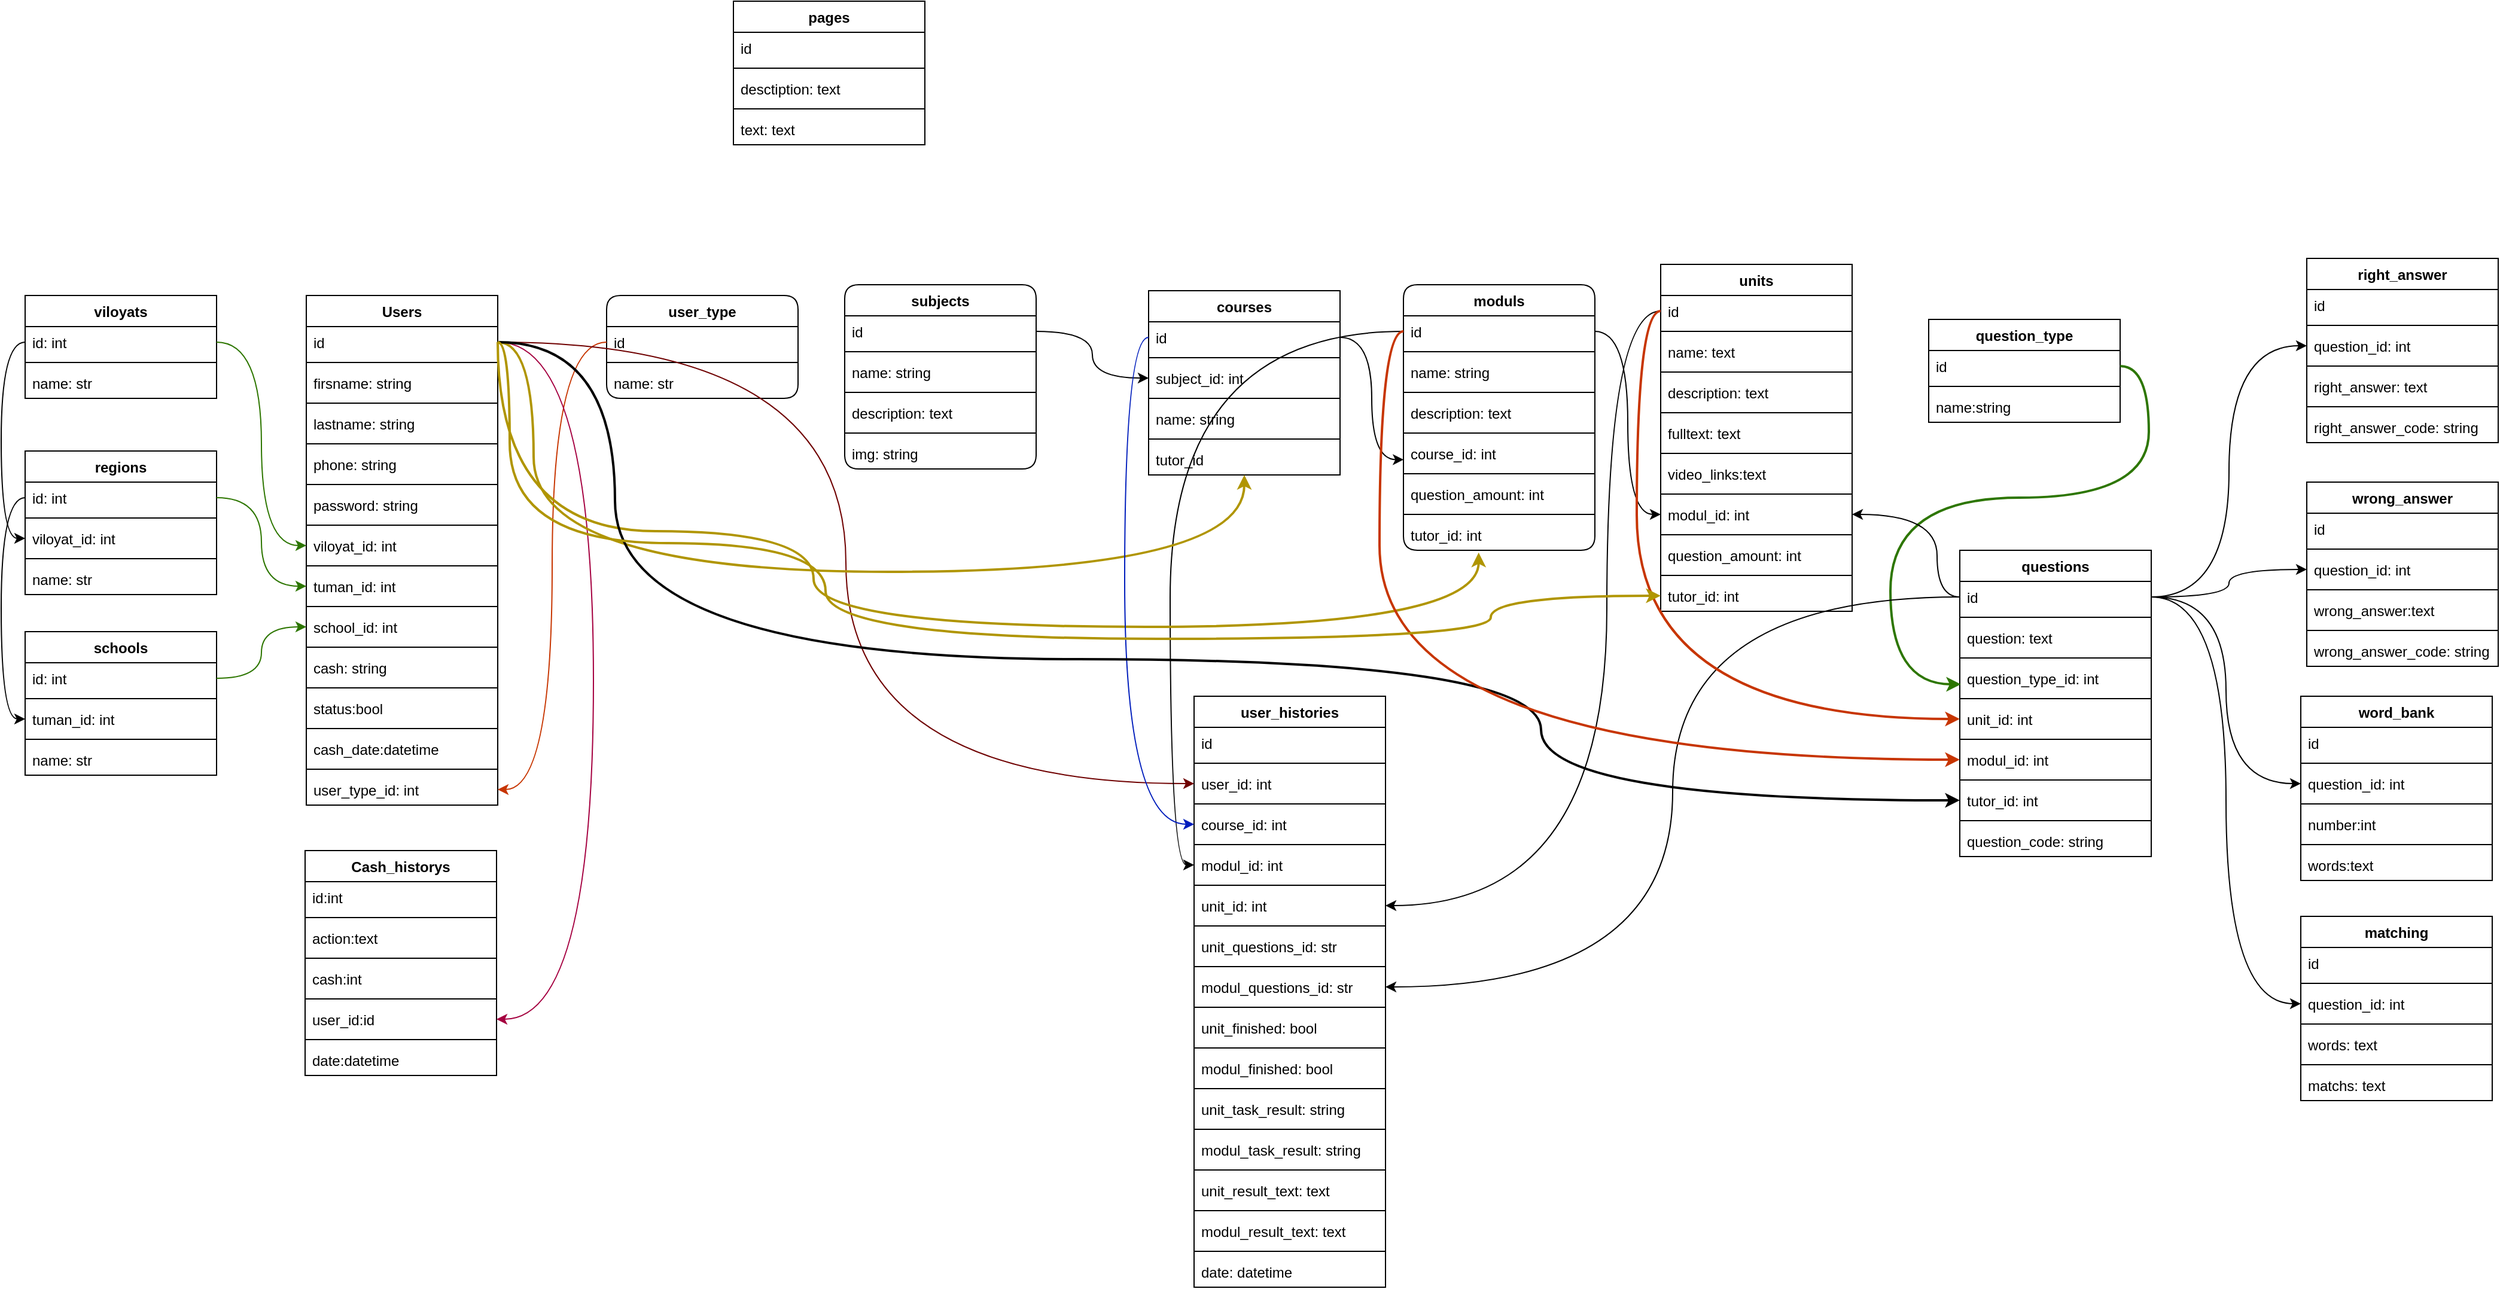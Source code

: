 <mxfile version="20.8.16" type="device"><diagram name="Page-1" id="hkl_iMdAHJFAChV6as-T"><mxGraphModel dx="1624" dy="906" grid="0" gridSize="10" guides="1" tooltips="1" connect="1" arrows="1" fold="1" page="0" pageScale="1" pageWidth="850" pageHeight="1100" math="0" shadow="0"><root><mxCell id="0"/><mxCell id="1" parent="0"/><mxCell id="P5pEIWQCyo5s7sPRKc6W-1" value="user_type" style="swimlane;fontStyle=1;align=center;verticalAlign=top;childLayout=stackLayout;horizontal=1;startSize=26;horizontalStack=0;resizeParent=1;resizeParentMax=0;resizeLast=0;collapsible=1;marginBottom=0;rounded=1;" parent="1" vertex="1"><mxGeometry x="-84" y="56" width="160" height="86" as="geometry"><mxRectangle x="-84" y="56" width="92" height="26" as="alternateBounds"/></mxGeometry></mxCell><mxCell id="P5pEIWQCyo5s7sPRKc6W-2" value="id" style="text;strokeColor=none;fillColor=none;align=left;verticalAlign=top;spacingLeft=4;spacingRight=4;overflow=hidden;rotatable=0;points=[[0,0.5],[1,0.5]];portConstraint=eastwest;" parent="P5pEIWQCyo5s7sPRKc6W-1" vertex="1"><mxGeometry y="26" width="160" height="26" as="geometry"/></mxCell><mxCell id="P5pEIWQCyo5s7sPRKc6W-3" value="" style="line;strokeWidth=1;fillColor=none;align=left;verticalAlign=middle;spacingTop=-1;spacingLeft=3;spacingRight=3;rotatable=0;labelPosition=right;points=[];portConstraint=eastwest;strokeColor=inherit;" parent="P5pEIWQCyo5s7sPRKc6W-1" vertex="1"><mxGeometry y="52" width="160" height="8" as="geometry"/></mxCell><mxCell id="P5pEIWQCyo5s7sPRKc6W-4" value="name: str" style="text;strokeColor=none;fillColor=none;align=left;verticalAlign=top;spacingLeft=4;spacingRight=4;overflow=hidden;rotatable=0;points=[[0,0.5],[1,0.5]];portConstraint=eastwest;" parent="P5pEIWQCyo5s7sPRKc6W-1" vertex="1"><mxGeometry y="60" width="160" height="26" as="geometry"/></mxCell><mxCell id="P5pEIWQCyo5s7sPRKc6W-13" value="subjects" style="swimlane;fontStyle=1;align=center;verticalAlign=top;childLayout=stackLayout;horizontal=1;startSize=26;horizontalStack=0;resizeParent=1;resizeParentMax=0;resizeLast=0;collapsible=1;marginBottom=0;rounded=1;" parent="1" vertex="1"><mxGeometry x="115" y="47" width="160" height="154" as="geometry"/></mxCell><mxCell id="P5pEIWQCyo5s7sPRKc6W-14" value="id" style="text;strokeColor=none;fillColor=none;align=left;verticalAlign=top;spacingLeft=4;spacingRight=4;overflow=hidden;rotatable=0;points=[[0,0.5],[1,0.5]];portConstraint=eastwest;" parent="P5pEIWQCyo5s7sPRKc6W-13" vertex="1"><mxGeometry y="26" width="160" height="26" as="geometry"/></mxCell><mxCell id="P5pEIWQCyo5s7sPRKc6W-15" value="" style="line;strokeWidth=1;fillColor=none;align=left;verticalAlign=middle;spacingTop=-1;spacingLeft=3;spacingRight=3;rotatable=0;labelPosition=right;points=[];portConstraint=eastwest;strokeColor=inherit;rounded=1;" parent="P5pEIWQCyo5s7sPRKc6W-13" vertex="1"><mxGeometry y="52" width="160" height="8" as="geometry"/></mxCell><mxCell id="P5pEIWQCyo5s7sPRKc6W-16" value="name: string" style="text;strokeColor=none;fillColor=none;align=left;verticalAlign=top;spacingLeft=4;spacingRight=4;overflow=hidden;rotatable=0;points=[[0,0.5],[1,0.5]];portConstraint=eastwest;" parent="P5pEIWQCyo5s7sPRKc6W-13" vertex="1"><mxGeometry y="60" width="160" height="26" as="geometry"/></mxCell><mxCell id="P5pEIWQCyo5s7sPRKc6W-21" value="" style="line;strokeWidth=1;fillColor=none;align=left;verticalAlign=middle;spacingTop=-1;spacingLeft=3;spacingRight=3;rotatable=0;labelPosition=right;points=[];portConstraint=eastwest;strokeColor=inherit;rounded=1;" parent="P5pEIWQCyo5s7sPRKc6W-13" vertex="1"><mxGeometry y="86" width="160" height="8" as="geometry"/></mxCell><mxCell id="Xdl8ntPRtx9rgiMQ6RBL-3" value="description: text" style="text;strokeColor=none;fillColor=none;align=left;verticalAlign=top;spacingLeft=4;spacingRight=4;overflow=hidden;rotatable=0;points=[[0,0.5],[1,0.5]];portConstraint=eastwest;" parent="P5pEIWQCyo5s7sPRKc6W-13" vertex="1"><mxGeometry y="94" width="160" height="26" as="geometry"/></mxCell><mxCell id="Xdl8ntPRtx9rgiMQ6RBL-4" value="" style="line;strokeWidth=1;fillColor=none;align=left;verticalAlign=middle;spacingTop=-1;spacingLeft=3;spacingRight=3;rotatable=0;labelPosition=right;points=[];portConstraint=eastwest;strokeColor=inherit;rounded=1;" parent="P5pEIWQCyo5s7sPRKc6W-13" vertex="1"><mxGeometry y="120" width="160" height="8" as="geometry"/></mxCell><mxCell id="iBJx4W3x4xrIDCQmpdOO-3" value="img: string" style="text;strokeColor=none;fillColor=none;align=left;verticalAlign=top;spacingLeft=4;spacingRight=4;overflow=hidden;rotatable=0;points=[[0,0.5],[1,0.5]];portConstraint=eastwest;" parent="P5pEIWQCyo5s7sPRKc6W-13" vertex="1"><mxGeometry y="128" width="160" height="26" as="geometry"/></mxCell><mxCell id="P5pEIWQCyo5s7sPRKc6W-23" value="moduls" style="swimlane;fontStyle=1;align=center;verticalAlign=top;childLayout=stackLayout;horizontal=1;startSize=26;horizontalStack=0;resizeParent=1;resizeParentMax=0;resizeLast=0;collapsible=1;marginBottom=0;rounded=1;" parent="1" vertex="1"><mxGeometry x="582" y="47" width="160" height="222" as="geometry"/></mxCell><mxCell id="P5pEIWQCyo5s7sPRKc6W-24" value="id" style="text;strokeColor=none;fillColor=none;align=left;verticalAlign=top;spacingLeft=4;spacingRight=4;overflow=hidden;rotatable=0;points=[[0,0.5],[1,0.5]];portConstraint=eastwest;" parent="P5pEIWQCyo5s7sPRKc6W-23" vertex="1"><mxGeometry y="26" width="160" height="26" as="geometry"/></mxCell><mxCell id="P5pEIWQCyo5s7sPRKc6W-25" value="" style="line;strokeWidth=1;fillColor=none;align=left;verticalAlign=middle;spacingTop=-1;spacingLeft=3;spacingRight=3;rotatable=0;labelPosition=right;points=[];portConstraint=eastwest;strokeColor=inherit;rounded=1;" parent="P5pEIWQCyo5s7sPRKc6W-23" vertex="1"><mxGeometry y="52" width="160" height="8" as="geometry"/></mxCell><mxCell id="Xdl8ntPRtx9rgiMQ6RBL-1" value="name: string" style="text;strokeColor=none;fillColor=none;align=left;verticalAlign=top;spacingLeft=4;spacingRight=4;overflow=hidden;rotatable=0;points=[[0,0.5],[1,0.5]];portConstraint=eastwest;" parent="P5pEIWQCyo5s7sPRKc6W-23" vertex="1"><mxGeometry y="60" width="160" height="26" as="geometry"/></mxCell><mxCell id="Xdl8ntPRtx9rgiMQ6RBL-2" value="" style="line;strokeWidth=1;fillColor=none;align=left;verticalAlign=middle;spacingTop=-1;spacingLeft=3;spacingRight=3;rotatable=0;labelPosition=right;points=[];portConstraint=eastwest;strokeColor=inherit;rounded=1;" parent="P5pEIWQCyo5s7sPRKc6W-23" vertex="1"><mxGeometry y="86" width="160" height="8" as="geometry"/></mxCell><mxCell id="P5pEIWQCyo5s7sPRKc6W-26" value="description: text" style="text;strokeColor=none;fillColor=none;align=left;verticalAlign=top;spacingLeft=4;spacingRight=4;overflow=hidden;rotatable=0;points=[[0,0.5],[1,0.5]];portConstraint=eastwest;" parent="P5pEIWQCyo5s7sPRKc6W-23" vertex="1"><mxGeometry y="94" width="160" height="26" as="geometry"/></mxCell><mxCell id="P5pEIWQCyo5s7sPRKc6W-28" value="" style="line;strokeWidth=1;fillColor=none;align=left;verticalAlign=middle;spacingTop=-1;spacingLeft=3;spacingRight=3;rotatable=0;labelPosition=right;points=[];portConstraint=eastwest;strokeColor=inherit;rounded=1;" parent="P5pEIWQCyo5s7sPRKc6W-23" vertex="1"><mxGeometry y="120" width="160" height="8" as="geometry"/></mxCell><mxCell id="P5pEIWQCyo5s7sPRKc6W-27" value="course_id: int" style="text;strokeColor=none;fillColor=none;align=left;verticalAlign=top;spacingLeft=4;spacingRight=4;overflow=hidden;rotatable=0;points=[[0,0.5],[1,0.5]];portConstraint=eastwest;" parent="P5pEIWQCyo5s7sPRKc6W-23" vertex="1"><mxGeometry y="128" width="160" height="26" as="geometry"/></mxCell><mxCell id="-AZBuvINSTTym67ABuVX-28" value="" style="line;strokeWidth=1;fillColor=none;align=left;verticalAlign=middle;spacingTop=-1;spacingLeft=3;spacingRight=3;rotatable=0;labelPosition=right;points=[];portConstraint=eastwest;strokeColor=inherit;" vertex="1" parent="P5pEIWQCyo5s7sPRKc6W-23"><mxGeometry y="154" width="160" height="8" as="geometry"/></mxCell><mxCell id="-AZBuvINSTTym67ABuVX-29" value="question_amount: int" style="text;strokeColor=none;fillColor=none;align=left;verticalAlign=top;spacingLeft=4;spacingRight=4;overflow=hidden;rotatable=0;points=[[0,0.5],[1,0.5]];portConstraint=eastwest;" vertex="1" parent="P5pEIWQCyo5s7sPRKc6W-23"><mxGeometry y="162" width="160" height="26" as="geometry"/></mxCell><mxCell id="-AZBuvINSTTym67ABuVX-2" value="" style="line;strokeWidth=1;fillColor=none;align=left;verticalAlign=middle;spacingTop=-1;spacingLeft=3;spacingRight=3;rotatable=0;labelPosition=right;points=[];portConstraint=eastwest;strokeColor=inherit;rounded=1;" vertex="1" parent="P5pEIWQCyo5s7sPRKc6W-23"><mxGeometry y="188" width="160" height="8" as="geometry"/></mxCell><mxCell id="J_EaMlqN21FEmtA-31LP-4" value="tutor_id: int" style="text;strokeColor=none;fillColor=none;align=left;verticalAlign=top;spacingLeft=4;spacingRight=4;overflow=hidden;rotatable=0;points=[[0,0.5],[1,0.5]];portConstraint=eastwest;" parent="P5pEIWQCyo5s7sPRKc6W-23" vertex="1"><mxGeometry y="196" width="160" height="26" as="geometry"/></mxCell><mxCell id="P5pEIWQCyo5s7sPRKc6W-29" style="edgeStyle=orthogonalEdgeStyle;curved=1;rounded=0;orthogonalLoop=1;jettySize=auto;html=1;entryX=0.001;entryY=0.701;entryDx=0;entryDy=0;entryPerimeter=0;" parent="1" source="m7p_tpjqM01Vo-PokZCD-2" target="P5pEIWQCyo5s7sPRKc6W-27" edge="1"><mxGeometry relative="1" as="geometry"/></mxCell><mxCell id="HC1Sz8IPLV9EvuYEV_qw-1" value="units" style="swimlane;fontStyle=1;align=center;verticalAlign=top;childLayout=stackLayout;horizontal=1;startSize=26;horizontalStack=0;resizeParent=1;resizeParentMax=0;resizeLast=0;collapsible=1;marginBottom=0;" parent="1" vertex="1"><mxGeometry x="797" y="30" width="160" height="290" as="geometry"/></mxCell><mxCell id="HC1Sz8IPLV9EvuYEV_qw-2" value="id" style="text;strokeColor=none;fillColor=none;align=left;verticalAlign=top;spacingLeft=4;spacingRight=4;overflow=hidden;rotatable=0;points=[[0,0.5],[1,0.5]];portConstraint=eastwest;" parent="HC1Sz8IPLV9EvuYEV_qw-1" vertex="1"><mxGeometry y="26" width="160" height="26" as="geometry"/></mxCell><mxCell id="HC1Sz8IPLV9EvuYEV_qw-3" value="" style="line;strokeWidth=1;fillColor=none;align=left;verticalAlign=middle;spacingTop=-1;spacingLeft=3;spacingRight=3;rotatable=0;labelPosition=right;points=[];portConstraint=eastwest;strokeColor=inherit;" parent="HC1Sz8IPLV9EvuYEV_qw-1" vertex="1"><mxGeometry y="52" width="160" height="8" as="geometry"/></mxCell><mxCell id="HC1Sz8IPLV9EvuYEV_qw-4" value="name: text" style="text;strokeColor=none;fillColor=none;align=left;verticalAlign=top;spacingLeft=4;spacingRight=4;overflow=hidden;rotatable=0;points=[[0,0.5],[1,0.5]];portConstraint=eastwest;" parent="HC1Sz8IPLV9EvuYEV_qw-1" vertex="1"><mxGeometry y="60" width="160" height="26" as="geometry"/></mxCell><mxCell id="Xdl8ntPRtx9rgiMQ6RBL-6" value="" style="line;strokeWidth=1;fillColor=none;align=left;verticalAlign=middle;spacingTop=-1;spacingLeft=3;spacingRight=3;rotatable=0;labelPosition=right;points=[];portConstraint=eastwest;strokeColor=inherit;" parent="HC1Sz8IPLV9EvuYEV_qw-1" vertex="1"><mxGeometry y="86" width="160" height="8" as="geometry"/></mxCell><mxCell id="Xdl8ntPRtx9rgiMQ6RBL-5" value="description: text" style="text;strokeColor=none;fillColor=none;align=left;verticalAlign=top;spacingLeft=4;spacingRight=4;overflow=hidden;rotatable=0;points=[[0,0.5],[1,0.5]];portConstraint=eastwest;" parent="HC1Sz8IPLV9EvuYEV_qw-1" vertex="1"><mxGeometry y="94" width="160" height="26" as="geometry"/></mxCell><mxCell id="Xdl8ntPRtx9rgiMQ6RBL-8" value="" style="line;strokeWidth=1;fillColor=none;align=left;verticalAlign=middle;spacingTop=-1;spacingLeft=3;spacingRight=3;rotatable=0;labelPosition=right;points=[];portConstraint=eastwest;strokeColor=inherit;" parent="HC1Sz8IPLV9EvuYEV_qw-1" vertex="1"><mxGeometry y="120" width="160" height="8" as="geometry"/></mxCell><mxCell id="Xdl8ntPRtx9rgiMQ6RBL-7" value="fulltext: text" style="text;strokeColor=none;fillColor=none;align=left;verticalAlign=top;spacingLeft=4;spacingRight=4;overflow=hidden;rotatable=0;points=[[0,0.5],[1,0.5]];portConstraint=eastwest;" parent="HC1Sz8IPLV9EvuYEV_qw-1" vertex="1"><mxGeometry y="128" width="160" height="26" as="geometry"/></mxCell><mxCell id="Xdl8ntPRtx9rgiMQ6RBL-10" value="" style="line;strokeWidth=1;fillColor=none;align=left;verticalAlign=middle;spacingTop=-1;spacingLeft=3;spacingRight=3;rotatable=0;labelPosition=right;points=[];portConstraint=eastwest;strokeColor=inherit;" parent="HC1Sz8IPLV9EvuYEV_qw-1" vertex="1"><mxGeometry y="154" width="160" height="8" as="geometry"/></mxCell><mxCell id="d_lkFMKjnQMTGXXf580s-12" value="video_links:text" style="text;strokeColor=none;fillColor=none;align=left;verticalAlign=top;spacingLeft=4;spacingRight=4;overflow=hidden;rotatable=0;points=[[0,0.5],[1,0.5]];portConstraint=eastwest;" parent="HC1Sz8IPLV9EvuYEV_qw-1" vertex="1"><mxGeometry y="162" width="160" height="26" as="geometry"/></mxCell><mxCell id="Xdl8ntPRtx9rgiMQ6RBL-34" value="" style="line;strokeWidth=1;fillColor=none;align=left;verticalAlign=middle;spacingTop=-1;spacingLeft=3;spacingRight=3;rotatable=0;labelPosition=right;points=[];portConstraint=eastwest;strokeColor=inherit;" parent="HC1Sz8IPLV9EvuYEV_qw-1" vertex="1"><mxGeometry y="188" width="160" height="8" as="geometry"/></mxCell><mxCell id="Xdl8ntPRtx9rgiMQ6RBL-9" value="modul_id: int" style="text;strokeColor=none;fillColor=none;align=left;verticalAlign=top;spacingLeft=4;spacingRight=4;overflow=hidden;rotatable=0;points=[[0,0.5],[1,0.5]];portConstraint=eastwest;" parent="HC1Sz8IPLV9EvuYEV_qw-1" vertex="1"><mxGeometry y="196" width="160" height="26" as="geometry"/></mxCell><mxCell id="J_EaMlqN21FEmtA-31LP-5" value="" style="line;strokeWidth=1;fillColor=none;align=left;verticalAlign=middle;spacingTop=-1;spacingLeft=3;spacingRight=3;rotatable=0;labelPosition=right;points=[];portConstraint=eastwest;strokeColor=inherit;" parent="HC1Sz8IPLV9EvuYEV_qw-1" vertex="1"><mxGeometry y="222" width="160" height="8" as="geometry"/></mxCell><mxCell id="J_EaMlqN21FEmtA-31LP-6" value="question_amount: int" style="text;strokeColor=none;fillColor=none;align=left;verticalAlign=top;spacingLeft=4;spacingRight=4;overflow=hidden;rotatable=0;points=[[0,0.5],[1,0.5]];portConstraint=eastwest;" parent="HC1Sz8IPLV9EvuYEV_qw-1" vertex="1"><mxGeometry y="230" width="160" height="26" as="geometry"/></mxCell><mxCell id="-AZBuvINSTTym67ABuVX-26" value="" style="line;strokeWidth=1;fillColor=none;align=left;verticalAlign=middle;spacingTop=-1;spacingLeft=3;spacingRight=3;rotatable=0;labelPosition=right;points=[];portConstraint=eastwest;strokeColor=inherit;" vertex="1" parent="HC1Sz8IPLV9EvuYEV_qw-1"><mxGeometry y="256" width="160" height="8" as="geometry"/></mxCell><mxCell id="-AZBuvINSTTym67ABuVX-25" value="tutor_id: int" style="text;strokeColor=none;fillColor=none;align=left;verticalAlign=top;spacingLeft=4;spacingRight=4;overflow=hidden;rotatable=0;points=[[0,0.5],[1,0.5]];portConstraint=eastwest;" vertex="1" parent="HC1Sz8IPLV9EvuYEV_qw-1"><mxGeometry y="264" width="160" height="26" as="geometry"/></mxCell><mxCell id="Xdl8ntPRtx9rgiMQ6RBL-12" style="edgeStyle=orthogonalEdgeStyle;curved=1;rounded=0;orthogonalLoop=1;jettySize=auto;html=1;exitX=1;exitY=0.5;exitDx=0;exitDy=0;" parent="1" source="P5pEIWQCyo5s7sPRKc6W-24" target="Xdl8ntPRtx9rgiMQ6RBL-9" edge="1"><mxGeometry relative="1" as="geometry"/></mxCell><mxCell id="Xdl8ntPRtx9rgiMQ6RBL-13" value="Users" style="swimlane;fontStyle=1;align=center;verticalAlign=top;childLayout=stackLayout;horizontal=1;startSize=26;horizontalStack=0;resizeParent=1;resizeParentMax=0;resizeLast=0;collapsible=1;marginBottom=0;" parent="1" vertex="1"><mxGeometry x="-335" y="56" width="160" height="426" as="geometry"/></mxCell><mxCell id="Xdl8ntPRtx9rgiMQ6RBL-14" value="id" style="text;strokeColor=none;fillColor=none;align=left;verticalAlign=top;spacingLeft=4;spacingRight=4;overflow=hidden;rotatable=0;points=[[0,0.5],[1,0.5]];portConstraint=eastwest;" parent="Xdl8ntPRtx9rgiMQ6RBL-13" vertex="1"><mxGeometry y="26" width="160" height="26" as="geometry"/></mxCell><mxCell id="Xdl8ntPRtx9rgiMQ6RBL-15" value="" style="line;strokeWidth=1;fillColor=none;align=left;verticalAlign=middle;spacingTop=-1;spacingLeft=3;spacingRight=3;rotatable=0;labelPosition=right;points=[];portConstraint=eastwest;strokeColor=inherit;" parent="Xdl8ntPRtx9rgiMQ6RBL-13" vertex="1"><mxGeometry y="52" width="160" height="8" as="geometry"/></mxCell><mxCell id="Xdl8ntPRtx9rgiMQ6RBL-16" value="firsname: string" style="text;strokeColor=none;fillColor=none;align=left;verticalAlign=top;spacingLeft=4;spacingRight=4;overflow=hidden;rotatable=0;points=[[0,0.5],[1,0.5]];portConstraint=eastwest;" parent="Xdl8ntPRtx9rgiMQ6RBL-13" vertex="1"><mxGeometry y="60" width="160" height="26" as="geometry"/></mxCell><mxCell id="Xdl8ntPRtx9rgiMQ6RBL-17" value="" style="line;strokeWidth=1;fillColor=none;align=left;verticalAlign=middle;spacingTop=-1;spacingLeft=3;spacingRight=3;rotatable=0;labelPosition=right;points=[];portConstraint=eastwest;strokeColor=inherit;" parent="Xdl8ntPRtx9rgiMQ6RBL-13" vertex="1"><mxGeometry y="86" width="160" height="8" as="geometry"/></mxCell><mxCell id="Xdl8ntPRtx9rgiMQ6RBL-18" value="lastname: string" style="text;strokeColor=none;fillColor=none;align=left;verticalAlign=top;spacingLeft=4;spacingRight=4;overflow=hidden;rotatable=0;points=[[0,0.5],[1,0.5]];portConstraint=eastwest;" parent="Xdl8ntPRtx9rgiMQ6RBL-13" vertex="1"><mxGeometry y="94" width="160" height="26" as="geometry"/></mxCell><mxCell id="Xdl8ntPRtx9rgiMQ6RBL-19" value="" style="line;strokeWidth=1;fillColor=none;align=left;verticalAlign=middle;spacingTop=-1;spacingLeft=3;spacingRight=3;rotatable=0;labelPosition=right;points=[];portConstraint=eastwest;strokeColor=inherit;" parent="Xdl8ntPRtx9rgiMQ6RBL-13" vertex="1"><mxGeometry y="120" width="160" height="8" as="geometry"/></mxCell><mxCell id="Xdl8ntPRtx9rgiMQ6RBL-20" value="phone: string" style="text;strokeColor=none;fillColor=none;align=left;verticalAlign=top;spacingLeft=4;spacingRight=4;overflow=hidden;rotatable=0;points=[[0,0.5],[1,0.5]];portConstraint=eastwest;" parent="Xdl8ntPRtx9rgiMQ6RBL-13" vertex="1"><mxGeometry y="128" width="160" height="26" as="geometry"/></mxCell><mxCell id="Xdl8ntPRtx9rgiMQ6RBL-21" value="" style="line;strokeWidth=1;fillColor=none;align=left;verticalAlign=middle;spacingTop=-1;spacingLeft=3;spacingRight=3;rotatable=0;labelPosition=right;points=[];portConstraint=eastwest;strokeColor=inherit;" parent="Xdl8ntPRtx9rgiMQ6RBL-13" vertex="1"><mxGeometry y="154" width="160" height="8" as="geometry"/></mxCell><mxCell id="Xdl8ntPRtx9rgiMQ6RBL-22" value="password: string" style="text;strokeColor=none;fillColor=none;align=left;verticalAlign=top;spacingLeft=4;spacingRight=4;overflow=hidden;rotatable=0;points=[[0,0.5],[1,0.5]];portConstraint=eastwest;" parent="Xdl8ntPRtx9rgiMQ6RBL-13" vertex="1"><mxGeometry y="162" width="160" height="26" as="geometry"/></mxCell><mxCell id="Xdl8ntPRtx9rgiMQ6RBL-23" value="" style="line;strokeWidth=1;fillColor=none;align=left;verticalAlign=middle;spacingTop=-1;spacingLeft=3;spacingRight=3;rotatable=0;labelPosition=right;points=[];portConstraint=eastwest;strokeColor=inherit;" parent="Xdl8ntPRtx9rgiMQ6RBL-13" vertex="1"><mxGeometry y="188" width="160" height="8" as="geometry"/></mxCell><mxCell id="Xdl8ntPRtx9rgiMQ6RBL-24" value="viloyat_id: int" style="text;strokeColor=none;fillColor=none;align=left;verticalAlign=top;spacingLeft=4;spacingRight=4;overflow=hidden;rotatable=0;points=[[0,0.5],[1,0.5]];portConstraint=eastwest;" parent="Xdl8ntPRtx9rgiMQ6RBL-13" vertex="1"><mxGeometry y="196" width="160" height="26" as="geometry"/></mxCell><mxCell id="Xdl8ntPRtx9rgiMQ6RBL-25" value="" style="line;strokeWidth=1;fillColor=none;align=left;verticalAlign=middle;spacingTop=-1;spacingLeft=3;spacingRight=3;rotatable=0;labelPosition=right;points=[];portConstraint=eastwest;strokeColor=inherit;" parent="Xdl8ntPRtx9rgiMQ6RBL-13" vertex="1"><mxGeometry y="222" width="160" height="8" as="geometry"/></mxCell><mxCell id="Xdl8ntPRtx9rgiMQ6RBL-26" value="tuman_id: int" style="text;strokeColor=none;fillColor=none;align=left;verticalAlign=top;spacingLeft=4;spacingRight=4;overflow=hidden;rotatable=0;points=[[0,0.5],[1,0.5]];portConstraint=eastwest;" parent="Xdl8ntPRtx9rgiMQ6RBL-13" vertex="1"><mxGeometry y="230" width="160" height="26" as="geometry"/></mxCell><mxCell id="Xdl8ntPRtx9rgiMQ6RBL-27" value="" style="line;strokeWidth=1;fillColor=none;align=left;verticalAlign=middle;spacingTop=-1;spacingLeft=3;spacingRight=3;rotatable=0;labelPosition=right;points=[];portConstraint=eastwest;strokeColor=inherit;" parent="Xdl8ntPRtx9rgiMQ6RBL-13" vertex="1"><mxGeometry y="256" width="160" height="8" as="geometry"/></mxCell><mxCell id="Xdl8ntPRtx9rgiMQ6RBL-28" value="school_id: int" style="text;strokeColor=none;fillColor=none;align=left;verticalAlign=top;spacingLeft=4;spacingRight=4;overflow=hidden;rotatable=0;points=[[0,0.5],[1,0.5]];portConstraint=eastwest;" parent="Xdl8ntPRtx9rgiMQ6RBL-13" vertex="1"><mxGeometry y="264" width="160" height="26" as="geometry"/></mxCell><mxCell id="Xdl8ntPRtx9rgiMQ6RBL-29" value="" style="line;strokeWidth=1;fillColor=none;align=left;verticalAlign=middle;spacingTop=-1;spacingLeft=3;spacingRight=3;rotatable=0;labelPosition=right;points=[];portConstraint=eastwest;strokeColor=inherit;" parent="Xdl8ntPRtx9rgiMQ6RBL-13" vertex="1"><mxGeometry y="290" width="160" height="8" as="geometry"/></mxCell><mxCell id="Xdl8ntPRtx9rgiMQ6RBL-30" value="cash: string" style="text;strokeColor=none;fillColor=none;align=left;verticalAlign=top;spacingLeft=4;spacingRight=4;overflow=hidden;rotatable=0;points=[[0,0.5],[1,0.5]];portConstraint=eastwest;" parent="Xdl8ntPRtx9rgiMQ6RBL-13" vertex="1"><mxGeometry y="298" width="160" height="26" as="geometry"/></mxCell><mxCell id="8TNQu2E7XEdB6KyTV1ss-1" value="" style="line;strokeWidth=1;fillColor=none;align=left;verticalAlign=middle;spacingTop=-1;spacingLeft=3;spacingRight=3;rotatable=0;labelPosition=right;points=[];portConstraint=eastwest;strokeColor=inherit;" parent="Xdl8ntPRtx9rgiMQ6RBL-13" vertex="1"><mxGeometry y="324" width="160" height="8" as="geometry"/></mxCell><mxCell id="8TNQu2E7XEdB6KyTV1ss-2" value="status:bool" style="text;strokeColor=none;fillColor=none;align=left;verticalAlign=top;spacingLeft=4;spacingRight=4;overflow=hidden;rotatable=0;points=[[0,0.5],[1,0.5]];portConstraint=eastwest;" parent="Xdl8ntPRtx9rgiMQ6RBL-13" vertex="1"><mxGeometry y="332" width="160" height="26" as="geometry"/></mxCell><mxCell id="8TNQu2E7XEdB6KyTV1ss-15" value="" style="line;strokeWidth=1;fillColor=none;align=left;verticalAlign=middle;spacingTop=-1;spacingLeft=3;spacingRight=3;rotatable=0;labelPosition=right;points=[];portConstraint=eastwest;strokeColor=inherit;" parent="Xdl8ntPRtx9rgiMQ6RBL-13" vertex="1"><mxGeometry y="358" width="160" height="8" as="geometry"/></mxCell><mxCell id="8TNQu2E7XEdB6KyTV1ss-16" value="cash_date:datetime" style="text;strokeColor=none;fillColor=none;align=left;verticalAlign=top;spacingLeft=4;spacingRight=4;overflow=hidden;rotatable=0;points=[[0,0.5],[1,0.5]];portConstraint=eastwest;" parent="Xdl8ntPRtx9rgiMQ6RBL-13" vertex="1"><mxGeometry y="366" width="160" height="26" as="geometry"/></mxCell><mxCell id="kyAA4LPqAiXRJBD6DKPK-4" value="" style="line;strokeWidth=1;fillColor=none;align=left;verticalAlign=middle;spacingTop=-1;spacingLeft=3;spacingRight=3;rotatable=0;labelPosition=right;points=[];portConstraint=eastwest;strokeColor=inherit;" parent="Xdl8ntPRtx9rgiMQ6RBL-13" vertex="1"><mxGeometry y="392" width="160" height="8" as="geometry"/></mxCell><mxCell id="kyAA4LPqAiXRJBD6DKPK-5" value="user_type_id: int" style="text;strokeColor=none;fillColor=none;align=left;verticalAlign=top;spacingLeft=4;spacingRight=4;overflow=hidden;rotatable=0;points=[[0,0.5],[1,0.5]];portConstraint=eastwest;" parent="Xdl8ntPRtx9rgiMQ6RBL-13" vertex="1"><mxGeometry y="400" width="160" height="26" as="geometry"/></mxCell><mxCell id="Xdl8ntPRtx9rgiMQ6RBL-31" style="edgeStyle=orthogonalEdgeStyle;curved=1;rounded=0;orthogonalLoop=1;jettySize=auto;html=1;exitX=0;exitY=0.5;exitDx=0;exitDy=0;fillColor=#fa6800;strokeColor=#C73500;entryX=1;entryY=0.5;entryDx=0;entryDy=0;" parent="1" source="P5pEIWQCyo5s7sPRKc6W-2" target="kyAA4LPqAiXRJBD6DKPK-5" edge="1"><mxGeometry relative="1" as="geometry"/></mxCell><mxCell id="Xdl8ntPRtx9rgiMQ6RBL-36" value="question_type" style="swimlane;fontStyle=1;align=center;verticalAlign=top;childLayout=stackLayout;horizontal=1;startSize=26;horizontalStack=0;resizeParent=1;resizeParentMax=0;resizeLast=0;collapsible=1;marginBottom=0;" parent="1" vertex="1"><mxGeometry x="1021" y="76" width="160" height="86" as="geometry"/></mxCell><mxCell id="Xdl8ntPRtx9rgiMQ6RBL-37" value="id" style="text;strokeColor=none;fillColor=none;align=left;verticalAlign=top;spacingLeft=4;spacingRight=4;overflow=hidden;rotatable=0;points=[[0,0.5],[1,0.5]];portConstraint=eastwest;" parent="Xdl8ntPRtx9rgiMQ6RBL-36" vertex="1"><mxGeometry y="26" width="160" height="26" as="geometry"/></mxCell><mxCell id="Xdl8ntPRtx9rgiMQ6RBL-38" value="" style="line;strokeWidth=1;fillColor=none;align=left;verticalAlign=middle;spacingTop=-1;spacingLeft=3;spacingRight=3;rotatable=0;labelPosition=right;points=[];portConstraint=eastwest;strokeColor=inherit;" parent="Xdl8ntPRtx9rgiMQ6RBL-36" vertex="1"><mxGeometry y="52" width="160" height="8" as="geometry"/></mxCell><mxCell id="Xdl8ntPRtx9rgiMQ6RBL-39" value="name:string" style="text;strokeColor=none;fillColor=none;align=left;verticalAlign=top;spacingLeft=4;spacingRight=4;overflow=hidden;rotatable=0;points=[[0,0.5],[1,0.5]];portConstraint=eastwest;" parent="Xdl8ntPRtx9rgiMQ6RBL-36" vertex="1"><mxGeometry y="60" width="160" height="26" as="geometry"/></mxCell><mxCell id="BhKTY0A6f7nfUxoBmrFR-2" value="questions" style="swimlane;fontStyle=1;align=center;verticalAlign=top;childLayout=stackLayout;horizontal=1;startSize=26;horizontalStack=0;resizeParent=1;resizeParentMax=0;resizeLast=0;collapsible=1;marginBottom=0;" parent="1" vertex="1"><mxGeometry x="1047" y="269" width="160" height="256" as="geometry"/></mxCell><mxCell id="BhKTY0A6f7nfUxoBmrFR-3" value="id" style="text;strokeColor=none;fillColor=none;align=left;verticalAlign=top;spacingLeft=4;spacingRight=4;overflow=hidden;rotatable=0;points=[[0,0.5],[1,0.5]];portConstraint=eastwest;" parent="BhKTY0A6f7nfUxoBmrFR-2" vertex="1"><mxGeometry y="26" width="160" height="26" as="geometry"/></mxCell><mxCell id="BhKTY0A6f7nfUxoBmrFR-4" value="" style="line;strokeWidth=1;fillColor=none;align=left;verticalAlign=middle;spacingTop=-1;spacingLeft=3;spacingRight=3;rotatable=0;labelPosition=right;points=[];portConstraint=eastwest;strokeColor=inherit;" parent="BhKTY0A6f7nfUxoBmrFR-2" vertex="1"><mxGeometry y="52" width="160" height="8" as="geometry"/></mxCell><mxCell id="BhKTY0A6f7nfUxoBmrFR-5" value="question: text" style="text;strokeColor=none;fillColor=none;align=left;verticalAlign=top;spacingLeft=4;spacingRight=4;overflow=hidden;rotatable=0;points=[[0,0.5],[1,0.5]];portConstraint=eastwest;" parent="BhKTY0A6f7nfUxoBmrFR-2" vertex="1"><mxGeometry y="60" width="160" height="26" as="geometry"/></mxCell><mxCell id="BhKTY0A6f7nfUxoBmrFR-7" value="" style="line;strokeWidth=1;fillColor=none;align=left;verticalAlign=middle;spacingTop=-1;spacingLeft=3;spacingRight=3;rotatable=0;labelPosition=right;points=[];portConstraint=eastwest;strokeColor=inherit;" parent="BhKTY0A6f7nfUxoBmrFR-2" vertex="1"><mxGeometry y="86" width="160" height="8" as="geometry"/></mxCell><mxCell id="BhKTY0A6f7nfUxoBmrFR-8" value="question_type_id: int" style="text;strokeColor=none;fillColor=none;align=left;verticalAlign=top;spacingLeft=4;spacingRight=4;overflow=hidden;rotatable=0;points=[[0,0.5],[1,0.5]];portConstraint=eastwest;" parent="BhKTY0A6f7nfUxoBmrFR-2" vertex="1"><mxGeometry y="94" width="160" height="26" as="geometry"/></mxCell><mxCell id="J_EaMlqN21FEmtA-31LP-7" value="" style="line;strokeWidth=1;fillColor=none;align=left;verticalAlign=middle;spacingTop=-1;spacingLeft=3;spacingRight=3;rotatable=0;labelPosition=right;points=[];portConstraint=eastwest;strokeColor=inherit;" parent="BhKTY0A6f7nfUxoBmrFR-2" vertex="1"><mxGeometry y="120" width="160" height="8" as="geometry"/></mxCell><mxCell id="-AZBuvINSTTym67ABuVX-3" value="unit_id: int" style="text;strokeColor=none;fillColor=none;align=left;verticalAlign=top;spacingLeft=4;spacingRight=4;overflow=hidden;rotatable=0;points=[[0,0.5],[1,0.5]];portConstraint=eastwest;" vertex="1" parent="BhKTY0A6f7nfUxoBmrFR-2"><mxGeometry y="128" width="160" height="26" as="geometry"/></mxCell><mxCell id="-AZBuvINSTTym67ABuVX-6" value="" style="line;strokeWidth=1;fillColor=none;align=left;verticalAlign=middle;spacingTop=-1;spacingLeft=3;spacingRight=3;rotatable=0;labelPosition=right;points=[];portConstraint=eastwest;strokeColor=inherit;" vertex="1" parent="BhKTY0A6f7nfUxoBmrFR-2"><mxGeometry y="154" width="160" height="8" as="geometry"/></mxCell><mxCell id="-AZBuvINSTTym67ABuVX-5" value="modul_id: int" style="text;strokeColor=none;fillColor=none;align=left;verticalAlign=top;spacingLeft=4;spacingRight=4;overflow=hidden;rotatable=0;points=[[0,0.5],[1,0.5]];portConstraint=eastwest;" vertex="1" parent="BhKTY0A6f7nfUxoBmrFR-2"><mxGeometry y="162" width="160" height="26" as="geometry"/></mxCell><mxCell id="-AZBuvINSTTym67ABuVX-4" value="" style="line;strokeWidth=1;fillColor=none;align=left;verticalAlign=middle;spacingTop=-1;spacingLeft=3;spacingRight=3;rotatable=0;labelPosition=right;points=[];portConstraint=eastwest;strokeColor=inherit;" vertex="1" parent="BhKTY0A6f7nfUxoBmrFR-2"><mxGeometry y="188" width="160" height="8" as="geometry"/></mxCell><mxCell id="J_EaMlqN21FEmtA-31LP-8" value="tutor_id: int" style="text;strokeColor=none;fillColor=none;align=left;verticalAlign=top;spacingLeft=4;spacingRight=4;overflow=hidden;rotatable=0;points=[[0,0.5],[1,0.5]];portConstraint=eastwest;" parent="BhKTY0A6f7nfUxoBmrFR-2" vertex="1"><mxGeometry y="196" width="160" height="26" as="geometry"/></mxCell><mxCell id="-AZBuvINSTTym67ABuVX-32" value="" style="line;strokeWidth=1;fillColor=none;align=left;verticalAlign=middle;spacingTop=-1;spacingLeft=3;spacingRight=3;rotatable=0;labelPosition=right;points=[];portConstraint=eastwest;strokeColor=inherit;" vertex="1" parent="BhKTY0A6f7nfUxoBmrFR-2"><mxGeometry y="222" width="160" height="8" as="geometry"/></mxCell><mxCell id="-AZBuvINSTTym67ABuVX-31" value="question_code: string" style="text;strokeColor=none;fillColor=none;align=left;verticalAlign=top;spacingLeft=4;spacingRight=4;overflow=hidden;rotatable=0;points=[[0,0.5],[1,0.5]];portConstraint=eastwest;" vertex="1" parent="BhKTY0A6f7nfUxoBmrFR-2"><mxGeometry y="230" width="160" height="26" as="geometry"/></mxCell><mxCell id="BhKTY0A6f7nfUxoBmrFR-9" style="edgeStyle=orthogonalEdgeStyle;curved=1;rounded=0;orthogonalLoop=1;jettySize=auto;html=1;exitX=1;exitY=0.5;exitDx=0;exitDy=0;entryX=0.006;entryY=0.692;entryDx=0;entryDy=0;entryPerimeter=0;fillColor=#60a917;strokeColor=#2D7600;strokeWidth=2;" parent="1" source="Xdl8ntPRtx9rgiMQ6RBL-37" target="BhKTY0A6f7nfUxoBmrFR-8" edge="1"><mxGeometry relative="1" as="geometry"><Array as="points"><mxPoint x="1205" y="115"/><mxPoint x="1205" y="225"/><mxPoint x="989" y="225"/><mxPoint x="989" y="381"/></Array></mxGeometry></mxCell><mxCell id="BhKTY0A6f7nfUxoBmrFR-10" value="right_answer" style="swimlane;fontStyle=1;align=center;verticalAlign=top;childLayout=stackLayout;horizontal=1;startSize=26;horizontalStack=0;resizeParent=1;resizeParentMax=0;resizeLast=0;collapsible=1;marginBottom=0;" parent="1" vertex="1"><mxGeometry x="1337" y="25" width="160" height="154" as="geometry"/></mxCell><mxCell id="BhKTY0A6f7nfUxoBmrFR-11" value="id" style="text;strokeColor=none;fillColor=none;align=left;verticalAlign=top;spacingLeft=4;spacingRight=4;overflow=hidden;rotatable=0;points=[[0,0.5],[1,0.5]];portConstraint=eastwest;" parent="BhKTY0A6f7nfUxoBmrFR-10" vertex="1"><mxGeometry y="26" width="160" height="26" as="geometry"/></mxCell><mxCell id="BhKTY0A6f7nfUxoBmrFR-12" value="" style="line;strokeWidth=1;fillColor=none;align=left;verticalAlign=middle;spacingTop=-1;spacingLeft=3;spacingRight=3;rotatable=0;labelPosition=right;points=[];portConstraint=eastwest;strokeColor=inherit;" parent="BhKTY0A6f7nfUxoBmrFR-10" vertex="1"><mxGeometry y="52" width="160" height="8" as="geometry"/></mxCell><mxCell id="BhKTY0A6f7nfUxoBmrFR-13" value="question_id: int" style="text;strokeColor=none;fillColor=none;align=left;verticalAlign=top;spacingLeft=4;spacingRight=4;overflow=hidden;rotatable=0;points=[[0,0.5],[1,0.5]];portConstraint=eastwest;" parent="BhKTY0A6f7nfUxoBmrFR-10" vertex="1"><mxGeometry y="60" width="160" height="26" as="geometry"/></mxCell><mxCell id="BhKTY0A6f7nfUxoBmrFR-14" value="" style="line;strokeWidth=1;fillColor=none;align=left;verticalAlign=middle;spacingTop=-1;spacingLeft=3;spacingRight=3;rotatable=0;labelPosition=right;points=[];portConstraint=eastwest;strokeColor=inherit;" parent="BhKTY0A6f7nfUxoBmrFR-10" vertex="1"><mxGeometry y="86" width="160" height="8" as="geometry"/></mxCell><mxCell id="BhKTY0A6f7nfUxoBmrFR-15" value="right_answer: text" style="text;strokeColor=none;fillColor=none;align=left;verticalAlign=top;spacingLeft=4;spacingRight=4;overflow=hidden;rotatable=0;points=[[0,0.5],[1,0.5]];portConstraint=eastwest;" parent="BhKTY0A6f7nfUxoBmrFR-10" vertex="1"><mxGeometry y="94" width="160" height="26" as="geometry"/></mxCell><mxCell id="BhKTY0A6f7nfUxoBmrFR-16" value="" style="line;strokeWidth=1;fillColor=none;align=left;verticalAlign=middle;spacingTop=-1;spacingLeft=3;spacingRight=3;rotatable=0;labelPosition=right;points=[];portConstraint=eastwest;strokeColor=inherit;" parent="BhKTY0A6f7nfUxoBmrFR-10" vertex="1"><mxGeometry y="120" width="160" height="8" as="geometry"/></mxCell><mxCell id="BhKTY0A6f7nfUxoBmrFR-17" value="right_answer_code: string" style="text;strokeColor=none;fillColor=none;align=left;verticalAlign=top;spacingLeft=4;spacingRight=4;overflow=hidden;rotatable=0;points=[[0,0.5],[1,0.5]];portConstraint=eastwest;" parent="BhKTY0A6f7nfUxoBmrFR-10" vertex="1"><mxGeometry y="128" width="160" height="26" as="geometry"/></mxCell><mxCell id="BhKTY0A6f7nfUxoBmrFR-20" style="edgeStyle=orthogonalEdgeStyle;curved=1;rounded=0;orthogonalLoop=1;jettySize=auto;html=1;exitX=1;exitY=0.5;exitDx=0;exitDy=0;" parent="1" source="BhKTY0A6f7nfUxoBmrFR-3" target="BhKTY0A6f7nfUxoBmrFR-13" edge="1"><mxGeometry relative="1" as="geometry"/></mxCell><mxCell id="BhKTY0A6f7nfUxoBmrFR-21" value="wrong_answer" style="swimlane;fontStyle=1;align=center;verticalAlign=top;childLayout=stackLayout;horizontal=1;startSize=26;horizontalStack=0;resizeParent=1;resizeParentMax=0;resizeLast=0;collapsible=1;marginBottom=0;" parent="1" vertex="1"><mxGeometry x="1337" y="212" width="160" height="154" as="geometry"/></mxCell><mxCell id="BhKTY0A6f7nfUxoBmrFR-22" value="id" style="text;strokeColor=none;fillColor=none;align=left;verticalAlign=top;spacingLeft=4;spacingRight=4;overflow=hidden;rotatable=0;points=[[0,0.5],[1,0.5]];portConstraint=eastwest;" parent="BhKTY0A6f7nfUxoBmrFR-21" vertex="1"><mxGeometry y="26" width="160" height="26" as="geometry"/></mxCell><mxCell id="BhKTY0A6f7nfUxoBmrFR-23" value="" style="line;strokeWidth=1;fillColor=none;align=left;verticalAlign=middle;spacingTop=-1;spacingLeft=3;spacingRight=3;rotatable=0;labelPosition=right;points=[];portConstraint=eastwest;strokeColor=inherit;" parent="BhKTY0A6f7nfUxoBmrFR-21" vertex="1"><mxGeometry y="52" width="160" height="8" as="geometry"/></mxCell><mxCell id="BhKTY0A6f7nfUxoBmrFR-24" value="question_id: int" style="text;strokeColor=none;fillColor=none;align=left;verticalAlign=top;spacingLeft=4;spacingRight=4;overflow=hidden;rotatable=0;points=[[0,0.5],[1,0.5]];portConstraint=eastwest;" parent="BhKTY0A6f7nfUxoBmrFR-21" vertex="1"><mxGeometry y="60" width="160" height="26" as="geometry"/></mxCell><mxCell id="BhKTY0A6f7nfUxoBmrFR-25" value="" style="line;strokeWidth=1;fillColor=none;align=left;verticalAlign=middle;spacingTop=-1;spacingLeft=3;spacingRight=3;rotatable=0;labelPosition=right;points=[];portConstraint=eastwest;strokeColor=inherit;" parent="BhKTY0A6f7nfUxoBmrFR-21" vertex="1"><mxGeometry y="86" width="160" height="8" as="geometry"/></mxCell><mxCell id="BhKTY0A6f7nfUxoBmrFR-26" value="wrong_answer:text" style="text;strokeColor=none;fillColor=none;align=left;verticalAlign=top;spacingLeft=4;spacingRight=4;overflow=hidden;rotatable=0;points=[[0,0.5],[1,0.5]];portConstraint=eastwest;" parent="BhKTY0A6f7nfUxoBmrFR-21" vertex="1"><mxGeometry y="94" width="160" height="26" as="geometry"/></mxCell><mxCell id="BhKTY0A6f7nfUxoBmrFR-27" value="" style="line;strokeWidth=1;fillColor=none;align=left;verticalAlign=middle;spacingTop=-1;spacingLeft=3;spacingRight=3;rotatable=0;labelPosition=right;points=[];portConstraint=eastwest;strokeColor=inherit;" parent="BhKTY0A6f7nfUxoBmrFR-21" vertex="1"><mxGeometry y="120" width="160" height="8" as="geometry"/></mxCell><mxCell id="BhKTY0A6f7nfUxoBmrFR-28" value="wrong_answer_code: string" style="text;strokeColor=none;fillColor=none;align=left;verticalAlign=top;spacingLeft=4;spacingRight=4;overflow=hidden;rotatable=0;points=[[0,0.5],[1,0.5]];portConstraint=eastwest;" parent="BhKTY0A6f7nfUxoBmrFR-21" vertex="1"><mxGeometry y="128" width="160" height="26" as="geometry"/></mxCell><mxCell id="BhKTY0A6f7nfUxoBmrFR-29" style="edgeStyle=orthogonalEdgeStyle;curved=1;rounded=0;orthogonalLoop=1;jettySize=auto;html=1;exitX=1;exitY=0.5;exitDx=0;exitDy=0;entryX=0;entryY=0.5;entryDx=0;entryDy=0;" parent="1" source="BhKTY0A6f7nfUxoBmrFR-3" target="BhKTY0A6f7nfUxoBmrFR-24" edge="1"><mxGeometry relative="1" as="geometry"/></mxCell><mxCell id="BhKTY0A6f7nfUxoBmrFR-34" style="edgeStyle=orthogonalEdgeStyle;curved=1;rounded=0;orthogonalLoop=1;jettySize=auto;html=1;exitX=0;exitY=0.5;exitDx=0;exitDy=0;" parent="1" source="BhKTY0A6f7nfUxoBmrFR-3" edge="1"><mxGeometry relative="1" as="geometry"><mxPoint x="957" y="239" as="targetPoint"/><Array as="points"><mxPoint x="1028" y="239"/></Array></mxGeometry></mxCell><mxCell id="BhKTY0A6f7nfUxoBmrFR-36" value="matching" style="swimlane;fontStyle=1;align=center;verticalAlign=top;childLayout=stackLayout;horizontal=1;startSize=26;horizontalStack=0;resizeParent=1;resizeParentMax=0;resizeLast=0;collapsible=1;marginBottom=0;" parent="1" vertex="1"><mxGeometry x="1332" y="575" width="160" height="154" as="geometry"/></mxCell><mxCell id="BhKTY0A6f7nfUxoBmrFR-37" value="id" style="text;strokeColor=none;fillColor=none;align=left;verticalAlign=top;spacingLeft=4;spacingRight=4;overflow=hidden;rotatable=0;points=[[0,0.5],[1,0.5]];portConstraint=eastwest;" parent="BhKTY0A6f7nfUxoBmrFR-36" vertex="1"><mxGeometry y="26" width="160" height="26" as="geometry"/></mxCell><mxCell id="BhKTY0A6f7nfUxoBmrFR-38" value="" style="line;strokeWidth=1;fillColor=none;align=left;verticalAlign=middle;spacingTop=-1;spacingLeft=3;spacingRight=3;rotatable=0;labelPosition=right;points=[];portConstraint=eastwest;strokeColor=inherit;" parent="BhKTY0A6f7nfUxoBmrFR-36" vertex="1"><mxGeometry y="52" width="160" height="8" as="geometry"/></mxCell><mxCell id="BhKTY0A6f7nfUxoBmrFR-39" value="question_id: int" style="text;strokeColor=none;fillColor=none;align=left;verticalAlign=top;spacingLeft=4;spacingRight=4;overflow=hidden;rotatable=0;points=[[0,0.5],[1,0.5]];portConstraint=eastwest;" parent="BhKTY0A6f7nfUxoBmrFR-36" vertex="1"><mxGeometry y="60" width="160" height="26" as="geometry"/></mxCell><mxCell id="BhKTY0A6f7nfUxoBmrFR-40" value="" style="line;strokeWidth=1;fillColor=none;align=left;verticalAlign=middle;spacingTop=-1;spacingLeft=3;spacingRight=3;rotatable=0;labelPosition=right;points=[];portConstraint=eastwest;strokeColor=inherit;" parent="BhKTY0A6f7nfUxoBmrFR-36" vertex="1"><mxGeometry y="86" width="160" height="8" as="geometry"/></mxCell><mxCell id="BhKTY0A6f7nfUxoBmrFR-41" value="words: text" style="text;strokeColor=none;fillColor=none;align=left;verticalAlign=top;spacingLeft=4;spacingRight=4;overflow=hidden;rotatable=0;points=[[0,0.5],[1,0.5]];portConstraint=eastwest;" parent="BhKTY0A6f7nfUxoBmrFR-36" vertex="1"><mxGeometry y="94" width="160" height="26" as="geometry"/></mxCell><mxCell id="BhKTY0A6f7nfUxoBmrFR-42" value="" style="line;strokeWidth=1;fillColor=none;align=left;verticalAlign=middle;spacingTop=-1;spacingLeft=3;spacingRight=3;rotatable=0;labelPosition=right;points=[];portConstraint=eastwest;strokeColor=inherit;" parent="BhKTY0A6f7nfUxoBmrFR-36" vertex="1"><mxGeometry y="120" width="160" height="8" as="geometry"/></mxCell><mxCell id="BhKTY0A6f7nfUxoBmrFR-43" value="matchs: text" style="text;strokeColor=none;fillColor=none;align=left;verticalAlign=top;spacingLeft=4;spacingRight=4;overflow=hidden;rotatable=0;points=[[0,0.5],[1,0.5]];portConstraint=eastwest;" parent="BhKTY0A6f7nfUxoBmrFR-36" vertex="1"><mxGeometry y="128" width="160" height="26" as="geometry"/></mxCell><mxCell id="BhKTY0A6f7nfUxoBmrFR-44" style="edgeStyle=orthogonalEdgeStyle;curved=1;rounded=0;orthogonalLoop=1;jettySize=auto;html=1;exitX=1;exitY=0.5;exitDx=0;exitDy=0;" parent="1" source="BhKTY0A6f7nfUxoBmrFR-3" target="BhKTY0A6f7nfUxoBmrFR-39" edge="1"><mxGeometry relative="1" as="geometry"/></mxCell><mxCell id="BhKTY0A6f7nfUxoBmrFR-45" value="word_bank" style="swimlane;fontStyle=1;align=center;verticalAlign=top;childLayout=stackLayout;horizontal=1;startSize=26;horizontalStack=0;resizeParent=1;resizeParentMax=0;resizeLast=0;collapsible=1;marginBottom=0;" parent="1" vertex="1"><mxGeometry x="1332" y="391" width="160" height="154" as="geometry"/></mxCell><mxCell id="BhKTY0A6f7nfUxoBmrFR-46" value="id" style="text;strokeColor=none;fillColor=none;align=left;verticalAlign=top;spacingLeft=4;spacingRight=4;overflow=hidden;rotatable=0;points=[[0,0.5],[1,0.5]];portConstraint=eastwest;" parent="BhKTY0A6f7nfUxoBmrFR-45" vertex="1"><mxGeometry y="26" width="160" height="26" as="geometry"/></mxCell><mxCell id="BhKTY0A6f7nfUxoBmrFR-47" value="" style="line;strokeWidth=1;fillColor=none;align=left;verticalAlign=middle;spacingTop=-1;spacingLeft=3;spacingRight=3;rotatable=0;labelPosition=right;points=[];portConstraint=eastwest;strokeColor=inherit;" parent="BhKTY0A6f7nfUxoBmrFR-45" vertex="1"><mxGeometry y="52" width="160" height="8" as="geometry"/></mxCell><mxCell id="BhKTY0A6f7nfUxoBmrFR-48" value="question_id: int" style="text;strokeColor=none;fillColor=none;align=left;verticalAlign=top;spacingLeft=4;spacingRight=4;overflow=hidden;rotatable=0;points=[[0,0.5],[1,0.5]];portConstraint=eastwest;" parent="BhKTY0A6f7nfUxoBmrFR-45" vertex="1"><mxGeometry y="60" width="160" height="26" as="geometry"/></mxCell><mxCell id="BhKTY0A6f7nfUxoBmrFR-51" value="" style="line;strokeWidth=1;fillColor=none;align=left;verticalAlign=middle;spacingTop=-1;spacingLeft=3;spacingRight=3;rotatable=0;labelPosition=right;points=[];portConstraint=eastwest;strokeColor=inherit;" parent="BhKTY0A6f7nfUxoBmrFR-45" vertex="1"><mxGeometry y="86" width="160" height="8" as="geometry"/></mxCell><mxCell id="BhKTY0A6f7nfUxoBmrFR-52" value="number:int" style="text;strokeColor=none;fillColor=none;align=left;verticalAlign=top;spacingLeft=4;spacingRight=4;overflow=hidden;rotatable=0;points=[[0,0.5],[1,0.5]];portConstraint=eastwest;" parent="BhKTY0A6f7nfUxoBmrFR-45" vertex="1"><mxGeometry y="94" width="160" height="26" as="geometry"/></mxCell><mxCell id="BhKTY0A6f7nfUxoBmrFR-53" value="" style="line;strokeWidth=1;fillColor=none;align=left;verticalAlign=middle;spacingTop=-1;spacingLeft=3;spacingRight=3;rotatable=0;labelPosition=right;points=[];portConstraint=eastwest;strokeColor=inherit;" parent="BhKTY0A6f7nfUxoBmrFR-45" vertex="1"><mxGeometry y="120" width="160" height="8" as="geometry"/></mxCell><mxCell id="BhKTY0A6f7nfUxoBmrFR-54" value="words:text" style="text;strokeColor=none;fillColor=none;align=left;verticalAlign=top;spacingLeft=4;spacingRight=4;overflow=hidden;rotatable=0;points=[[0,0.5],[1,0.5]];portConstraint=eastwest;" parent="BhKTY0A6f7nfUxoBmrFR-45" vertex="1"><mxGeometry y="128" width="160" height="26" as="geometry"/></mxCell><mxCell id="BhKTY0A6f7nfUxoBmrFR-55" style="edgeStyle=orthogonalEdgeStyle;curved=1;rounded=0;orthogonalLoop=1;jettySize=auto;html=1;entryX=0;entryY=0.5;entryDx=0;entryDy=0;" parent="1" source="BhKTY0A6f7nfUxoBmrFR-3" target="BhKTY0A6f7nfUxoBmrFR-48" edge="1"><mxGeometry relative="1" as="geometry"/></mxCell><mxCell id="LxdpuhRQv_u2U6DB4lpT-1" value="pages" style="swimlane;fontStyle=1;align=center;verticalAlign=top;childLayout=stackLayout;horizontal=1;startSize=26;horizontalStack=0;resizeParent=1;resizeParentMax=0;resizeLast=0;collapsible=1;marginBottom=0;" parent="1" vertex="1"><mxGeometry x="22" y="-190" width="160" height="120" as="geometry"/></mxCell><mxCell id="LxdpuhRQv_u2U6DB4lpT-2" value="id" style="text;strokeColor=none;fillColor=none;align=left;verticalAlign=top;spacingLeft=4;spacingRight=4;overflow=hidden;rotatable=0;points=[[0,0.5],[1,0.5]];portConstraint=eastwest;" parent="LxdpuhRQv_u2U6DB4lpT-1" vertex="1"><mxGeometry y="26" width="160" height="26" as="geometry"/></mxCell><mxCell id="LxdpuhRQv_u2U6DB4lpT-3" value="" style="line;strokeWidth=1;fillColor=none;align=left;verticalAlign=middle;spacingTop=-1;spacingLeft=3;spacingRight=3;rotatable=0;labelPosition=right;points=[];portConstraint=eastwest;strokeColor=inherit;" parent="LxdpuhRQv_u2U6DB4lpT-1" vertex="1"><mxGeometry y="52" width="160" height="8" as="geometry"/></mxCell><mxCell id="LxdpuhRQv_u2U6DB4lpT-4" value="desctiption: text" style="text;strokeColor=none;fillColor=none;align=left;verticalAlign=top;spacingLeft=4;spacingRight=4;overflow=hidden;rotatable=0;points=[[0,0.5],[1,0.5]];portConstraint=eastwest;" parent="LxdpuhRQv_u2U6DB4lpT-1" vertex="1"><mxGeometry y="60" width="160" height="26" as="geometry"/></mxCell><mxCell id="LxdpuhRQv_u2U6DB4lpT-5" value="" style="line;strokeWidth=1;fillColor=none;align=left;verticalAlign=middle;spacingTop=-1;spacingLeft=3;spacingRight=3;rotatable=0;labelPosition=right;points=[];portConstraint=eastwest;strokeColor=inherit;" parent="LxdpuhRQv_u2U6DB4lpT-1" vertex="1"><mxGeometry y="86" width="160" height="8" as="geometry"/></mxCell><mxCell id="LxdpuhRQv_u2U6DB4lpT-6" value="text: text" style="text;strokeColor=none;fillColor=none;align=left;verticalAlign=top;spacingLeft=4;spacingRight=4;overflow=hidden;rotatable=0;points=[[0,0.5],[1,0.5]];portConstraint=eastwest;" parent="LxdpuhRQv_u2U6DB4lpT-1" vertex="1"><mxGeometry y="94" width="160" height="26" as="geometry"/></mxCell><mxCell id="KM7m7fbKzJOZzUT8GxaW-4" value="user_histories" style="swimlane;fontStyle=1;align=center;verticalAlign=top;childLayout=stackLayout;horizontal=1;startSize=26;horizontalStack=0;resizeParent=1;resizeParentMax=0;resizeLast=0;collapsible=1;marginBottom=0;" parent="1" vertex="1"><mxGeometry x="407" y="391" width="160" height="494" as="geometry"/></mxCell><mxCell id="KM7m7fbKzJOZzUT8GxaW-5" value="id" style="text;strokeColor=none;fillColor=none;align=left;verticalAlign=top;spacingLeft=4;spacingRight=4;overflow=hidden;rotatable=0;points=[[0,0.5],[1,0.5]];portConstraint=eastwest;" parent="KM7m7fbKzJOZzUT8GxaW-4" vertex="1"><mxGeometry y="26" width="160" height="26" as="geometry"/></mxCell><mxCell id="KM7m7fbKzJOZzUT8GxaW-6" value="" style="line;strokeWidth=1;fillColor=none;align=left;verticalAlign=middle;spacingTop=-1;spacingLeft=3;spacingRight=3;rotatable=0;labelPosition=right;points=[];portConstraint=eastwest;strokeColor=inherit;" parent="KM7m7fbKzJOZzUT8GxaW-4" vertex="1"><mxGeometry y="52" width="160" height="8" as="geometry"/></mxCell><mxCell id="KM7m7fbKzJOZzUT8GxaW-7" value="user_id: int" style="text;strokeColor=none;fillColor=none;align=left;verticalAlign=top;spacingLeft=4;spacingRight=4;overflow=hidden;rotatable=0;points=[[0,0.5],[1,0.5]];portConstraint=eastwest;" parent="KM7m7fbKzJOZzUT8GxaW-4" vertex="1"><mxGeometry y="60" width="160" height="26" as="geometry"/></mxCell><mxCell id="tNMrKmaW3V9ktxes48f_-10" value="" style="line;strokeWidth=1;fillColor=none;align=left;verticalAlign=middle;spacingTop=-1;spacingLeft=3;spacingRight=3;rotatable=0;labelPosition=right;points=[];portConstraint=eastwest;strokeColor=inherit;" parent="KM7m7fbKzJOZzUT8GxaW-4" vertex="1"><mxGeometry y="86" width="160" height="8" as="geometry"/></mxCell><mxCell id="tNMrKmaW3V9ktxes48f_-9" value="course_id: int" style="text;strokeColor=none;fillColor=none;align=left;verticalAlign=top;spacingLeft=4;spacingRight=4;overflow=hidden;rotatable=0;points=[[0,0.5],[1,0.5]];portConstraint=eastwest;" parent="KM7m7fbKzJOZzUT8GxaW-4" vertex="1"><mxGeometry y="94" width="160" height="26" as="geometry"/></mxCell><mxCell id="d_lkFMKjnQMTGXXf580s-1" value="" style="line;strokeWidth=1;fillColor=none;align=left;verticalAlign=middle;spacingTop=-1;spacingLeft=3;spacingRight=3;rotatable=0;labelPosition=right;points=[];portConstraint=eastwest;strokeColor=inherit;" parent="KM7m7fbKzJOZzUT8GxaW-4" vertex="1"><mxGeometry y="120" width="160" height="8" as="geometry"/></mxCell><mxCell id="m7p_tpjqM01Vo-PokZCD-9" value="modul_id: int" style="text;strokeColor=none;fillColor=none;align=left;verticalAlign=top;spacingLeft=4;spacingRight=4;overflow=hidden;rotatable=0;points=[[0,0.5],[1,0.5]];portConstraint=eastwest;" parent="KM7m7fbKzJOZzUT8GxaW-4" vertex="1"><mxGeometry y="128" width="160" height="26" as="geometry"/></mxCell><mxCell id="d_lkFMKjnQMTGXXf580s-5" value="" style="line;strokeWidth=1;fillColor=none;align=left;verticalAlign=middle;spacingTop=-1;spacingLeft=3;spacingRight=3;rotatable=0;labelPosition=right;points=[];portConstraint=eastwest;strokeColor=inherit;" parent="KM7m7fbKzJOZzUT8GxaW-4" vertex="1"><mxGeometry y="154" width="160" height="8" as="geometry"/></mxCell><mxCell id="d_lkFMKjnQMTGXXf580s-14" value="unit_id: int" style="text;strokeColor=none;fillColor=none;align=left;verticalAlign=top;spacingLeft=4;spacingRight=4;overflow=hidden;rotatable=0;points=[[0,0.5],[1,0.5]];portConstraint=eastwest;" parent="KM7m7fbKzJOZzUT8GxaW-4" vertex="1"><mxGeometry y="162" width="160" height="26" as="geometry"/></mxCell><mxCell id="d_lkFMKjnQMTGXXf580s-15" value="" style="line;strokeWidth=1;fillColor=none;align=left;verticalAlign=middle;spacingTop=-1;spacingLeft=3;spacingRight=3;rotatable=0;labelPosition=right;points=[];portConstraint=eastwest;strokeColor=inherit;" parent="KM7m7fbKzJOZzUT8GxaW-4" vertex="1"><mxGeometry y="188" width="160" height="8" as="geometry"/></mxCell><mxCell id="tNMrKmaW3V9ktxes48f_-6" value="unit_questions_id: str" style="text;strokeColor=none;fillColor=none;align=left;verticalAlign=top;spacingLeft=4;spacingRight=4;overflow=hidden;rotatable=0;points=[[0,0.5],[1,0.5]];portConstraint=eastwest;" parent="KM7m7fbKzJOZzUT8GxaW-4" vertex="1"><mxGeometry y="196" width="160" height="26" as="geometry"/></mxCell><mxCell id="tNMrKmaW3V9ktxes48f_-5" value="" style="line;strokeWidth=1;fillColor=none;align=left;verticalAlign=middle;spacingTop=-1;spacingLeft=3;spacingRight=3;rotatable=0;labelPosition=right;points=[];portConstraint=eastwest;strokeColor=inherit;" parent="KM7m7fbKzJOZzUT8GxaW-4" vertex="1"><mxGeometry y="222" width="160" height="8" as="geometry"/></mxCell><mxCell id="d_lkFMKjnQMTGXXf580s-6" value="modul_questions_id: str" style="text;strokeColor=none;fillColor=none;align=left;verticalAlign=top;spacingLeft=4;spacingRight=4;overflow=hidden;rotatable=0;points=[[0,0.5],[1,0.5]];portConstraint=eastwest;" parent="KM7m7fbKzJOZzUT8GxaW-4" vertex="1"><mxGeometry y="230" width="160" height="26" as="geometry"/></mxCell><mxCell id="d_lkFMKjnQMTGXXf580s-7" value="" style="line;strokeWidth=1;fillColor=none;align=left;verticalAlign=middle;spacingTop=-1;spacingLeft=3;spacingRight=3;rotatable=0;labelPosition=right;points=[];portConstraint=eastwest;strokeColor=inherit;" parent="KM7m7fbKzJOZzUT8GxaW-4" vertex="1"><mxGeometry y="256" width="160" height="8" as="geometry"/></mxCell><mxCell id="tNMrKmaW3V9ktxes48f_-1" value="unit_finished: bool" style="text;strokeColor=none;fillColor=none;align=left;verticalAlign=top;spacingLeft=4;spacingRight=4;overflow=hidden;rotatable=0;points=[[0,0.5],[1,0.5]];portConstraint=eastwest;" parent="KM7m7fbKzJOZzUT8GxaW-4" vertex="1"><mxGeometry y="264" width="160" height="26" as="geometry"/></mxCell><mxCell id="tNMrKmaW3V9ktxes48f_-2" value="" style="line;strokeWidth=1;fillColor=none;align=left;verticalAlign=middle;spacingTop=-1;spacingLeft=3;spacingRight=3;rotatable=0;labelPosition=right;points=[];portConstraint=eastwest;strokeColor=inherit;" parent="KM7m7fbKzJOZzUT8GxaW-4" vertex="1"><mxGeometry y="290" width="160" height="8" as="geometry"/></mxCell><mxCell id="d_lkFMKjnQMTGXXf580s-8" value="modul_finished: bool" style="text;strokeColor=none;fillColor=none;align=left;verticalAlign=top;spacingLeft=4;spacingRight=4;overflow=hidden;rotatable=0;points=[[0,0.5],[1,0.5]];portConstraint=eastwest;" parent="KM7m7fbKzJOZzUT8GxaW-4" vertex="1"><mxGeometry y="298" width="160" height="26" as="geometry"/></mxCell><mxCell id="d_lkFMKjnQMTGXXf580s-9" value="" style="line;strokeWidth=1;fillColor=none;align=left;verticalAlign=middle;spacingTop=-1;spacingLeft=3;spacingRight=3;rotatable=0;labelPosition=right;points=[];portConstraint=eastwest;strokeColor=inherit;" parent="KM7m7fbKzJOZzUT8GxaW-4" vertex="1"><mxGeometry y="324" width="160" height="8" as="geometry"/></mxCell><mxCell id="d_lkFMKjnQMTGXXf580s-10" value="unit_task_result: string" style="text;strokeColor=none;fillColor=none;align=left;verticalAlign=top;spacingLeft=4;spacingRight=4;overflow=hidden;rotatable=0;points=[[0,0.5],[1,0.5]];portConstraint=eastwest;" parent="KM7m7fbKzJOZzUT8GxaW-4" vertex="1"><mxGeometry y="332" width="160" height="26" as="geometry"/></mxCell><mxCell id="tNMrKmaW3V9ktxes48f_-3" value="" style="line;strokeWidth=1;fillColor=none;align=left;verticalAlign=middle;spacingTop=-1;spacingLeft=3;spacingRight=3;rotatable=0;labelPosition=right;points=[];portConstraint=eastwest;strokeColor=inherit;" parent="KM7m7fbKzJOZzUT8GxaW-4" vertex="1"><mxGeometry y="358" width="160" height="8" as="geometry"/></mxCell><mxCell id="tNMrKmaW3V9ktxes48f_-4" value="modul_task_result: string" style="text;strokeColor=none;fillColor=none;align=left;verticalAlign=top;spacingLeft=4;spacingRight=4;overflow=hidden;rotatable=0;points=[[0,0.5],[1,0.5]];portConstraint=eastwest;" parent="KM7m7fbKzJOZzUT8GxaW-4" vertex="1"><mxGeometry y="366" width="160" height="26" as="geometry"/></mxCell><mxCell id="wSitiG3PN4ciXpMyyNnf-5" value="" style="line;strokeWidth=1;fillColor=none;align=left;verticalAlign=middle;spacingTop=-1;spacingLeft=3;spacingRight=3;rotatable=0;labelPosition=right;points=[];portConstraint=eastwest;strokeColor=inherit;" parent="KM7m7fbKzJOZzUT8GxaW-4" vertex="1"><mxGeometry y="392" width="160" height="8" as="geometry"/></mxCell><mxCell id="tNMrKmaW3V9ktxes48f_-8" value="unit_result_text: text" style="text;strokeColor=none;fillColor=none;align=left;verticalAlign=top;spacingLeft=4;spacingRight=4;overflow=hidden;rotatable=0;points=[[0,0.5],[1,0.5]];portConstraint=eastwest;" parent="KM7m7fbKzJOZzUT8GxaW-4" vertex="1"><mxGeometry y="400" width="160" height="26" as="geometry"/></mxCell><mxCell id="tNMrKmaW3V9ktxes48f_-7" value="" style="line;strokeWidth=1;fillColor=none;align=left;verticalAlign=middle;spacingTop=-1;spacingLeft=3;spacingRight=3;rotatable=0;labelPosition=right;points=[];portConstraint=eastwest;strokeColor=inherit;" parent="KM7m7fbKzJOZzUT8GxaW-4" vertex="1"><mxGeometry y="426" width="160" height="8" as="geometry"/></mxCell><mxCell id="wSitiG3PN4ciXpMyyNnf-6" value="modul_result_text: text" style="text;strokeColor=none;fillColor=none;align=left;verticalAlign=top;spacingLeft=4;spacingRight=4;overflow=hidden;rotatable=0;points=[[0,0.5],[1,0.5]];portConstraint=eastwest;" parent="KM7m7fbKzJOZzUT8GxaW-4" vertex="1"><mxGeometry y="434" width="160" height="26" as="geometry"/></mxCell><mxCell id="wSitiG3PN4ciXpMyyNnf-8" value="" style="line;strokeWidth=1;fillColor=none;align=left;verticalAlign=middle;spacingTop=-1;spacingLeft=3;spacingRight=3;rotatable=0;labelPosition=right;points=[];portConstraint=eastwest;strokeColor=inherit;" parent="KM7m7fbKzJOZzUT8GxaW-4" vertex="1"><mxGeometry y="460" width="160" height="8" as="geometry"/></mxCell><mxCell id="wSitiG3PN4ciXpMyyNnf-7" value="date: datetime" style="text;strokeColor=none;fillColor=none;align=left;verticalAlign=top;spacingLeft=4;spacingRight=4;overflow=hidden;rotatable=0;points=[[0,0.5],[1,0.5]];portConstraint=eastwest;" parent="KM7m7fbKzJOZzUT8GxaW-4" vertex="1"><mxGeometry y="468" width="160" height="26" as="geometry"/></mxCell><mxCell id="d_lkFMKjnQMTGXXf580s-13" style="edgeStyle=orthogonalEdgeStyle;curved=1;rounded=0;orthogonalLoop=1;jettySize=auto;html=1;exitX=1;exitY=0.5;exitDx=0;exitDy=0;fillColor=#a20025;strokeColor=#6F0000;" parent="1" source="Xdl8ntPRtx9rgiMQ6RBL-14" target="KM7m7fbKzJOZzUT8GxaW-7" edge="1"><mxGeometry relative="1" as="geometry"><mxPoint x="91" y="374" as="targetPoint"/></mxGeometry></mxCell><mxCell id="d_lkFMKjnQMTGXXf580s-18" style="edgeStyle=orthogonalEdgeStyle;curved=1;rounded=0;orthogonalLoop=1;jettySize=auto;html=1;exitX=0;exitY=0.5;exitDx=0;exitDy=0;entryX=0;entryY=0.5;entryDx=0;entryDy=0;" parent="1" source="P5pEIWQCyo5s7sPRKc6W-24" target="m7p_tpjqM01Vo-PokZCD-9" edge="1"><mxGeometry relative="1" as="geometry"/></mxCell><mxCell id="d_lkFMKjnQMTGXXf580s-19" style="edgeStyle=orthogonalEdgeStyle;curved=1;rounded=0;orthogonalLoop=1;jettySize=auto;html=1;exitX=0;exitY=0.5;exitDx=0;exitDy=0;" parent="1" source="HC1Sz8IPLV9EvuYEV_qw-2" target="d_lkFMKjnQMTGXXf580s-14" edge="1"><mxGeometry relative="1" as="geometry"><Array as="points"><mxPoint x="752" y="69"/><mxPoint x="752" y="566"/></Array></mxGeometry></mxCell><mxCell id="d_lkFMKjnQMTGXXf580s-20" style="edgeStyle=orthogonalEdgeStyle;curved=1;rounded=0;orthogonalLoop=1;jettySize=auto;html=1;entryX=1;entryY=0.5;entryDx=0;entryDy=0;" parent="1" source="BhKTY0A6f7nfUxoBmrFR-3" target="d_lkFMKjnQMTGXXf580s-6" edge="1"><mxGeometry relative="1" as="geometry"/></mxCell><mxCell id="d_lkFMKjnQMTGXXf580s-21" value="viloyats" style="swimlane;fontStyle=1;align=center;verticalAlign=top;childLayout=stackLayout;horizontal=1;startSize=26;horizontalStack=0;resizeParent=1;resizeParentMax=0;resizeLast=0;collapsible=1;marginBottom=0;" parent="1" vertex="1"><mxGeometry x="-570" y="56" width="160" height="86" as="geometry"/></mxCell><mxCell id="d_lkFMKjnQMTGXXf580s-22" value="id: int" style="text;strokeColor=none;fillColor=none;align=left;verticalAlign=top;spacingLeft=4;spacingRight=4;overflow=hidden;rotatable=0;points=[[0,0.5],[1,0.5]];portConstraint=eastwest;" parent="d_lkFMKjnQMTGXXf580s-21" vertex="1"><mxGeometry y="26" width="160" height="26" as="geometry"/></mxCell><mxCell id="d_lkFMKjnQMTGXXf580s-23" value="" style="line;strokeWidth=1;fillColor=none;align=left;verticalAlign=middle;spacingTop=-1;spacingLeft=3;spacingRight=3;rotatable=0;labelPosition=right;points=[];portConstraint=eastwest;strokeColor=inherit;" parent="d_lkFMKjnQMTGXXf580s-21" vertex="1"><mxGeometry y="52" width="160" height="8" as="geometry"/></mxCell><mxCell id="d_lkFMKjnQMTGXXf580s-24" value="name: str" style="text;strokeColor=none;fillColor=none;align=left;verticalAlign=top;spacingLeft=4;spacingRight=4;overflow=hidden;rotatable=0;points=[[0,0.5],[1,0.5]];portConstraint=eastwest;" parent="d_lkFMKjnQMTGXXf580s-21" vertex="1"><mxGeometry y="60" width="160" height="26" as="geometry"/></mxCell><mxCell id="d_lkFMKjnQMTGXXf580s-25" style="edgeStyle=orthogonalEdgeStyle;curved=1;rounded=0;orthogonalLoop=1;jettySize=auto;html=1;exitX=1;exitY=0.5;exitDx=0;exitDy=0;entryX=0;entryY=0.5;entryDx=0;entryDy=0;fillColor=#60a917;strokeColor=#2D7600;" parent="1" source="d_lkFMKjnQMTGXXf580s-22" target="Xdl8ntPRtx9rgiMQ6RBL-24" edge="1"><mxGeometry relative="1" as="geometry"/></mxCell><mxCell id="d_lkFMKjnQMTGXXf580s-26" value="regions" style="swimlane;fontStyle=1;align=center;verticalAlign=top;childLayout=stackLayout;horizontal=1;startSize=26;horizontalStack=0;resizeParent=1;resizeParentMax=0;resizeLast=0;collapsible=1;marginBottom=0;" parent="1" vertex="1"><mxGeometry x="-570" y="186" width="160" height="120" as="geometry"/></mxCell><mxCell id="d_lkFMKjnQMTGXXf580s-27" value="id: int" style="text;strokeColor=none;fillColor=none;align=left;verticalAlign=top;spacingLeft=4;spacingRight=4;overflow=hidden;rotatable=0;points=[[0,0.5],[1,0.5]];portConstraint=eastwest;" parent="d_lkFMKjnQMTGXXf580s-26" vertex="1"><mxGeometry y="26" width="160" height="26" as="geometry"/></mxCell><mxCell id="d_lkFMKjnQMTGXXf580s-28" value="" style="line;strokeWidth=1;fillColor=none;align=left;verticalAlign=middle;spacingTop=-1;spacingLeft=3;spacingRight=3;rotatable=0;labelPosition=right;points=[];portConstraint=eastwest;strokeColor=inherit;" parent="d_lkFMKjnQMTGXXf580s-26" vertex="1"><mxGeometry y="52" width="160" height="8" as="geometry"/></mxCell><mxCell id="d_lkFMKjnQMTGXXf580s-29" value="viloyat_id: int" style="text;strokeColor=none;fillColor=none;align=left;verticalAlign=top;spacingLeft=4;spacingRight=4;overflow=hidden;rotatable=0;points=[[0,0.5],[1,0.5]];portConstraint=eastwest;" parent="d_lkFMKjnQMTGXXf580s-26" vertex="1"><mxGeometry y="60" width="160" height="26" as="geometry"/></mxCell><mxCell id="d_lkFMKjnQMTGXXf580s-31" value="" style="line;strokeWidth=1;fillColor=none;align=left;verticalAlign=middle;spacingTop=-1;spacingLeft=3;spacingRight=3;rotatable=0;labelPosition=right;points=[];portConstraint=eastwest;strokeColor=inherit;" parent="d_lkFMKjnQMTGXXf580s-26" vertex="1"><mxGeometry y="86" width="160" height="8" as="geometry"/></mxCell><mxCell id="d_lkFMKjnQMTGXXf580s-30" value="name: str" style="text;strokeColor=none;fillColor=none;align=left;verticalAlign=top;spacingLeft=4;spacingRight=4;overflow=hidden;rotatable=0;points=[[0,0.5],[1,0.5]];portConstraint=eastwest;" parent="d_lkFMKjnQMTGXXf580s-26" vertex="1"><mxGeometry y="94" width="160" height="26" as="geometry"/></mxCell><mxCell id="d_lkFMKjnQMTGXXf580s-33" style="edgeStyle=orthogonalEdgeStyle;curved=1;rounded=0;orthogonalLoop=1;jettySize=auto;html=1;exitX=1;exitY=0.5;exitDx=0;exitDy=0;entryX=0;entryY=0.5;entryDx=0;entryDy=0;fillColor=#60a917;strokeColor=#2D7600;" parent="1" source="d_lkFMKjnQMTGXXf580s-27" target="Xdl8ntPRtx9rgiMQ6RBL-26" edge="1"><mxGeometry relative="1" as="geometry"/></mxCell><mxCell id="d_lkFMKjnQMTGXXf580s-34" style="edgeStyle=orthogonalEdgeStyle;curved=1;rounded=0;orthogonalLoop=1;jettySize=auto;html=1;exitX=0;exitY=0.5;exitDx=0;exitDy=0;entryX=0;entryY=0.5;entryDx=0;entryDy=0;" parent="1" source="d_lkFMKjnQMTGXXf580s-22" target="d_lkFMKjnQMTGXXf580s-29" edge="1"><mxGeometry relative="1" as="geometry"/></mxCell><mxCell id="d_lkFMKjnQMTGXXf580s-35" value="schools" style="swimlane;fontStyle=1;align=center;verticalAlign=top;childLayout=stackLayout;horizontal=1;startSize=26;horizontalStack=0;resizeParent=1;resizeParentMax=0;resizeLast=0;collapsible=1;marginBottom=0;" parent="1" vertex="1"><mxGeometry x="-570" y="337" width="160" height="120" as="geometry"/></mxCell><mxCell id="d_lkFMKjnQMTGXXf580s-36" value="id: int" style="text;strokeColor=none;fillColor=none;align=left;verticalAlign=top;spacingLeft=4;spacingRight=4;overflow=hidden;rotatable=0;points=[[0,0.5],[1,0.5]];portConstraint=eastwest;" parent="d_lkFMKjnQMTGXXf580s-35" vertex="1"><mxGeometry y="26" width="160" height="26" as="geometry"/></mxCell><mxCell id="d_lkFMKjnQMTGXXf580s-37" value="" style="line;strokeWidth=1;fillColor=none;align=left;verticalAlign=middle;spacingTop=-1;spacingLeft=3;spacingRight=3;rotatable=0;labelPosition=right;points=[];portConstraint=eastwest;strokeColor=inherit;" parent="d_lkFMKjnQMTGXXf580s-35" vertex="1"><mxGeometry y="52" width="160" height="8" as="geometry"/></mxCell><mxCell id="d_lkFMKjnQMTGXXf580s-38" value="tuman_id: int" style="text;strokeColor=none;fillColor=none;align=left;verticalAlign=top;spacingLeft=4;spacingRight=4;overflow=hidden;rotatable=0;points=[[0,0.5],[1,0.5]];portConstraint=eastwest;" parent="d_lkFMKjnQMTGXXf580s-35" vertex="1"><mxGeometry y="60" width="160" height="26" as="geometry"/></mxCell><mxCell id="d_lkFMKjnQMTGXXf580s-39" value="" style="line;strokeWidth=1;fillColor=none;align=left;verticalAlign=middle;spacingTop=-1;spacingLeft=3;spacingRight=3;rotatable=0;labelPosition=right;points=[];portConstraint=eastwest;strokeColor=inherit;" parent="d_lkFMKjnQMTGXXf580s-35" vertex="1"><mxGeometry y="86" width="160" height="8" as="geometry"/></mxCell><mxCell id="d_lkFMKjnQMTGXXf580s-40" value="name: str" style="text;strokeColor=none;fillColor=none;align=left;verticalAlign=top;spacingLeft=4;spacingRight=4;overflow=hidden;rotatable=0;points=[[0,0.5],[1,0.5]];portConstraint=eastwest;" parent="d_lkFMKjnQMTGXXf580s-35" vertex="1"><mxGeometry y="94" width="160" height="26" as="geometry"/></mxCell><mxCell id="d_lkFMKjnQMTGXXf580s-41" style="edgeStyle=orthogonalEdgeStyle;curved=1;rounded=0;orthogonalLoop=1;jettySize=auto;html=1;exitX=0;exitY=0.5;exitDx=0;exitDy=0;entryX=0;entryY=0.5;entryDx=0;entryDy=0;" parent="1" source="d_lkFMKjnQMTGXXf580s-27" target="d_lkFMKjnQMTGXXf580s-38" edge="1"><mxGeometry relative="1" as="geometry"/></mxCell><mxCell id="d_lkFMKjnQMTGXXf580s-42" style="edgeStyle=orthogonalEdgeStyle;curved=1;rounded=0;orthogonalLoop=1;jettySize=auto;html=1;exitX=1;exitY=0.5;exitDx=0;exitDy=0;entryX=0;entryY=0.5;entryDx=0;entryDy=0;fillColor=#60a917;strokeColor=#2D7600;" parent="1" source="d_lkFMKjnQMTGXXf580s-36" target="Xdl8ntPRtx9rgiMQ6RBL-28" edge="1"><mxGeometry relative="1" as="geometry"/></mxCell><mxCell id="m7p_tpjqM01Vo-PokZCD-1" value="courses" style="swimlane;fontStyle=1;align=center;verticalAlign=top;childLayout=stackLayout;horizontal=1;startSize=26;horizontalStack=0;resizeParent=1;resizeParentMax=0;resizeLast=0;collapsible=1;marginBottom=0;" parent="1" vertex="1"><mxGeometry x="369" y="52" width="160" height="154" as="geometry"/></mxCell><mxCell id="m7p_tpjqM01Vo-PokZCD-2" value="id" style="text;strokeColor=none;fillColor=none;align=left;verticalAlign=top;spacingLeft=4;spacingRight=4;overflow=hidden;rotatable=0;points=[[0,0.5],[1,0.5]];portConstraint=eastwest;" parent="m7p_tpjqM01Vo-PokZCD-1" vertex="1"><mxGeometry y="26" width="160" height="26" as="geometry"/></mxCell><mxCell id="m7p_tpjqM01Vo-PokZCD-3" value="" style="line;strokeWidth=1;fillColor=none;align=left;verticalAlign=middle;spacingTop=-1;spacingLeft=3;spacingRight=3;rotatable=0;labelPosition=right;points=[];portConstraint=eastwest;strokeColor=inherit;" parent="m7p_tpjqM01Vo-PokZCD-1" vertex="1"><mxGeometry y="52" width="160" height="8" as="geometry"/></mxCell><mxCell id="m7p_tpjqM01Vo-PokZCD-4" value="subject_id: int" style="text;strokeColor=none;fillColor=none;align=left;verticalAlign=top;spacingLeft=4;spacingRight=4;overflow=hidden;rotatable=0;points=[[0,0.5],[1,0.5]];portConstraint=eastwest;" parent="m7p_tpjqM01Vo-PokZCD-1" vertex="1"><mxGeometry y="60" width="160" height="26" as="geometry"/></mxCell><mxCell id="m7p_tpjqM01Vo-PokZCD-5" value="" style="line;strokeWidth=1;fillColor=none;align=left;verticalAlign=middle;spacingTop=-1;spacingLeft=3;spacingRight=3;rotatable=0;labelPosition=right;points=[];portConstraint=eastwest;strokeColor=inherit;" parent="m7p_tpjqM01Vo-PokZCD-1" vertex="1"><mxGeometry y="86" width="160" height="8" as="geometry"/></mxCell><mxCell id="m7p_tpjqM01Vo-PokZCD-6" value="name: string" style="text;strokeColor=none;fillColor=none;align=left;verticalAlign=top;spacingLeft=4;spacingRight=4;overflow=hidden;rotatable=0;points=[[0,0.5],[1,0.5]];portConstraint=eastwest;" parent="m7p_tpjqM01Vo-PokZCD-1" vertex="1"><mxGeometry y="94" width="160" height="26" as="geometry"/></mxCell><mxCell id="J_EaMlqN21FEmtA-31LP-1" value="" style="line;strokeWidth=1;fillColor=none;align=left;verticalAlign=middle;spacingTop=-1;spacingLeft=3;spacingRight=3;rotatable=0;labelPosition=right;points=[];portConstraint=eastwest;strokeColor=inherit;" parent="m7p_tpjqM01Vo-PokZCD-1" vertex="1"><mxGeometry y="120" width="160" height="8" as="geometry"/></mxCell><mxCell id="J_EaMlqN21FEmtA-31LP-2" value="tutor_id" style="text;strokeColor=none;fillColor=none;align=left;verticalAlign=top;spacingLeft=4;spacingRight=4;overflow=hidden;rotatable=0;points=[[0,0.5],[1,0.5]];portConstraint=eastwest;" parent="m7p_tpjqM01Vo-PokZCD-1" vertex="1"><mxGeometry y="128" width="160" height="26" as="geometry"/></mxCell><mxCell id="m7p_tpjqM01Vo-PokZCD-7" style="edgeStyle=orthogonalEdgeStyle;curved=1;rounded=0;orthogonalLoop=1;jettySize=auto;html=1;exitX=1;exitY=0.5;exitDx=0;exitDy=0;entryX=0;entryY=0.5;entryDx=0;entryDy=0;" parent="1" source="P5pEIWQCyo5s7sPRKc6W-14" target="m7p_tpjqM01Vo-PokZCD-4" edge="1"><mxGeometry relative="1" as="geometry"/></mxCell><mxCell id="8TNQu2E7XEdB6KyTV1ss-3" value="Cash_historys" style="swimlane;fontStyle=1;align=center;verticalAlign=top;childLayout=stackLayout;horizontal=1;startSize=26;horizontalStack=0;resizeParent=1;resizeParentMax=0;resizeLast=0;collapsible=1;marginBottom=0;" parent="1" vertex="1"><mxGeometry x="-336" y="520" width="160" height="188" as="geometry"/></mxCell><mxCell id="8TNQu2E7XEdB6KyTV1ss-4" value="id:int" style="text;strokeColor=none;fillColor=none;align=left;verticalAlign=top;spacingLeft=4;spacingRight=4;overflow=hidden;rotatable=0;points=[[0,0.5],[1,0.5]];portConstraint=eastwest;" parent="8TNQu2E7XEdB6KyTV1ss-3" vertex="1"><mxGeometry y="26" width="160" height="26" as="geometry"/></mxCell><mxCell id="8TNQu2E7XEdB6KyTV1ss-5" value="" style="line;strokeWidth=1;fillColor=none;align=left;verticalAlign=middle;spacingTop=-1;spacingLeft=3;spacingRight=3;rotatable=0;labelPosition=right;points=[];portConstraint=eastwest;strokeColor=inherit;" parent="8TNQu2E7XEdB6KyTV1ss-3" vertex="1"><mxGeometry y="52" width="160" height="8" as="geometry"/></mxCell><mxCell id="8TNQu2E7XEdB6KyTV1ss-6" value="action:text" style="text;strokeColor=none;fillColor=none;align=left;verticalAlign=top;spacingLeft=4;spacingRight=4;overflow=hidden;rotatable=0;points=[[0,0.5],[1,0.5]];portConstraint=eastwest;" parent="8TNQu2E7XEdB6KyTV1ss-3" vertex="1"><mxGeometry y="60" width="160" height="26" as="geometry"/></mxCell><mxCell id="kyAA4LPqAiXRJBD6DKPK-7" value="" style="line;strokeWidth=1;fillColor=none;align=left;verticalAlign=middle;spacingTop=-1;spacingLeft=3;spacingRight=3;rotatable=0;labelPosition=right;points=[];portConstraint=eastwest;strokeColor=inherit;" parent="8TNQu2E7XEdB6KyTV1ss-3" vertex="1"><mxGeometry y="86" width="160" height="8" as="geometry"/></mxCell><mxCell id="kyAA4LPqAiXRJBD6DKPK-6" value="cash:int" style="text;strokeColor=none;fillColor=none;align=left;verticalAlign=top;spacingLeft=4;spacingRight=4;overflow=hidden;rotatable=0;points=[[0,0.5],[1,0.5]];portConstraint=eastwest;" parent="8TNQu2E7XEdB6KyTV1ss-3" vertex="1"><mxGeometry y="94" width="160" height="26" as="geometry"/></mxCell><mxCell id="8TNQu2E7XEdB6KyTV1ss-11" value="" style="line;strokeWidth=1;fillColor=none;align=left;verticalAlign=middle;spacingTop=-1;spacingLeft=3;spacingRight=3;rotatable=0;labelPosition=right;points=[];portConstraint=eastwest;strokeColor=inherit;" parent="8TNQu2E7XEdB6KyTV1ss-3" vertex="1"><mxGeometry y="120" width="160" height="8" as="geometry"/></mxCell><mxCell id="8TNQu2E7XEdB6KyTV1ss-12" value="user_id:id" style="text;strokeColor=none;fillColor=none;align=left;verticalAlign=top;spacingLeft=4;spacingRight=4;overflow=hidden;rotatable=0;points=[[0,0.5],[1,0.5]];portConstraint=eastwest;" parent="8TNQu2E7XEdB6KyTV1ss-3" vertex="1"><mxGeometry y="128" width="160" height="26" as="geometry"/></mxCell><mxCell id="kyAA4LPqAiXRJBD6DKPK-1" value="" style="line;strokeWidth=1;fillColor=none;align=left;verticalAlign=middle;spacingTop=-1;spacingLeft=3;spacingRight=3;rotatable=0;labelPosition=right;points=[];portConstraint=eastwest;strokeColor=inherit;" parent="8TNQu2E7XEdB6KyTV1ss-3" vertex="1"><mxGeometry y="154" width="160" height="8" as="geometry"/></mxCell><mxCell id="kyAA4LPqAiXRJBD6DKPK-2" value="date:datetime" style="text;strokeColor=none;fillColor=none;align=left;verticalAlign=top;spacingLeft=4;spacingRight=4;overflow=hidden;rotatable=0;points=[[0,0.5],[1,0.5]];portConstraint=eastwest;" parent="8TNQu2E7XEdB6KyTV1ss-3" vertex="1"><mxGeometry y="162" width="160" height="26" as="geometry"/></mxCell><mxCell id="8TNQu2E7XEdB6KyTV1ss-17" style="edgeStyle=orthogonalEdgeStyle;curved=1;rounded=0;orthogonalLoop=1;jettySize=auto;html=1;exitX=1;exitY=0.5;exitDx=0;exitDy=0;fillColor=#d80073;strokeColor=#A50040;" parent="1" source="Xdl8ntPRtx9rgiMQ6RBL-14" target="8TNQu2E7XEdB6KyTV1ss-12" edge="1"><mxGeometry relative="1" as="geometry"><Array as="points"><mxPoint x="-95" y="95"/><mxPoint x="-95" y="661"/></Array></mxGeometry></mxCell><mxCell id="J_EaMlqN21FEmtA-31LP-10" style="edgeStyle=orthogonalEdgeStyle;curved=1;rounded=0;orthogonalLoop=1;jettySize=auto;html=1;exitX=1;exitY=0.5;exitDx=0;exitDy=0;fillColor=#e3c800;strokeColor=#B09500;strokeWidth=2;" parent="1" source="Xdl8ntPRtx9rgiMQ6RBL-14" target="J_EaMlqN21FEmtA-31LP-2" edge="1"><mxGeometry relative="1" as="geometry"><Array as="points"><mxPoint x="-145" y="95"/><mxPoint x="-145" y="287"/><mxPoint x="449" y="287"/></Array></mxGeometry></mxCell><mxCell id="J_EaMlqN21FEmtA-31LP-11" style="edgeStyle=orthogonalEdgeStyle;curved=1;rounded=0;orthogonalLoop=1;jettySize=auto;html=1;exitX=1;exitY=0.5;exitDx=0;exitDy=0;entryX=0.393;entryY=1.074;entryDx=0;entryDy=0;entryPerimeter=0;fillColor=#e3c800;strokeColor=#B09500;strokeWidth=2;" parent="1" source="Xdl8ntPRtx9rgiMQ6RBL-14" target="J_EaMlqN21FEmtA-31LP-4" edge="1"><mxGeometry relative="1" as="geometry"><Array as="points"><mxPoint x="-175" y="253"/><mxPoint x="89" y="253"/><mxPoint x="89" y="333"/><mxPoint x="645" y="333"/></Array></mxGeometry></mxCell><mxCell id="tNMrKmaW3V9ktxes48f_-11" style="edgeStyle=orthogonalEdgeStyle;curved=1;rounded=0;orthogonalLoop=1;jettySize=auto;html=1;exitX=0;exitY=0.5;exitDx=0;exitDy=0;entryX=0;entryY=0.5;entryDx=0;entryDy=0;fillColor=#0050ef;strokeColor=#001DBC;" parent="1" source="m7p_tpjqM01Vo-PokZCD-2" target="tNMrKmaW3V9ktxes48f_-9" edge="1"><mxGeometry relative="1" as="geometry"/></mxCell><mxCell id="-AZBuvINSTTym67ABuVX-9" style="edgeStyle=orthogonalEdgeStyle;curved=1;rounded=0;orthogonalLoop=1;jettySize=auto;html=1;exitX=1;exitY=0.5;exitDx=0;exitDy=0;entryX=0;entryY=0.5;entryDx=0;entryDy=0;strokeWidth=2;" edge="1" parent="1" source="Xdl8ntPRtx9rgiMQ6RBL-14" target="J_EaMlqN21FEmtA-31LP-8"><mxGeometry relative="1" as="geometry"><Array as="points"><mxPoint x="-77" y="95"/><mxPoint x="-77" y="360"/><mxPoint x="697" y="360"/><mxPoint x="697" y="478"/></Array></mxGeometry></mxCell><mxCell id="-AZBuvINSTTym67ABuVX-10" style="edgeStyle=orthogonalEdgeStyle;curved=1;rounded=0;orthogonalLoop=1;jettySize=auto;html=1;exitX=0;exitY=0.5;exitDx=0;exitDy=0;entryX=0;entryY=0.5;entryDx=0;entryDy=0;strokeWidth=2;fillColor=#fa6800;strokeColor=#C73500;" edge="1" parent="1" source="HC1Sz8IPLV9EvuYEV_qw-2" target="-AZBuvINSTTym67ABuVX-3"><mxGeometry relative="1" as="geometry"/></mxCell><mxCell id="-AZBuvINSTTym67ABuVX-11" style="edgeStyle=orthogonalEdgeStyle;curved=1;rounded=0;orthogonalLoop=1;jettySize=auto;html=1;exitX=0;exitY=0.5;exitDx=0;exitDy=0;strokeWidth=2;fillColor=#fa6800;strokeColor=#C73500;" edge="1" parent="1" source="P5pEIWQCyo5s7sPRKc6W-24" target="-AZBuvINSTTym67ABuVX-5"><mxGeometry relative="1" as="geometry"/></mxCell><mxCell id="-AZBuvINSTTym67ABuVX-27" style="edgeStyle=orthogonalEdgeStyle;curved=1;rounded=0;orthogonalLoop=1;jettySize=auto;html=1;fillColor=#e3c800;strokeColor=#B09500;strokeWidth=2;exitX=1;exitY=0.5;exitDx=0;exitDy=0;" edge="1" parent="1" source="Xdl8ntPRtx9rgiMQ6RBL-14" target="-AZBuvINSTTym67ABuVX-25"><mxGeometry relative="1" as="geometry"><Array as="points"><mxPoint x="-165" y="95"/><mxPoint x="-165" y="263"/><mxPoint x="99" y="263"/><mxPoint x="99" y="343"/><mxPoint x="655" y="343"/><mxPoint x="655" y="307"/></Array><mxPoint x="-165" y="105" as="sourcePoint"/><mxPoint x="654.88" y="246.924" as="targetPoint"/></mxGeometry></mxCell></root></mxGraphModel></diagram></mxfile>
